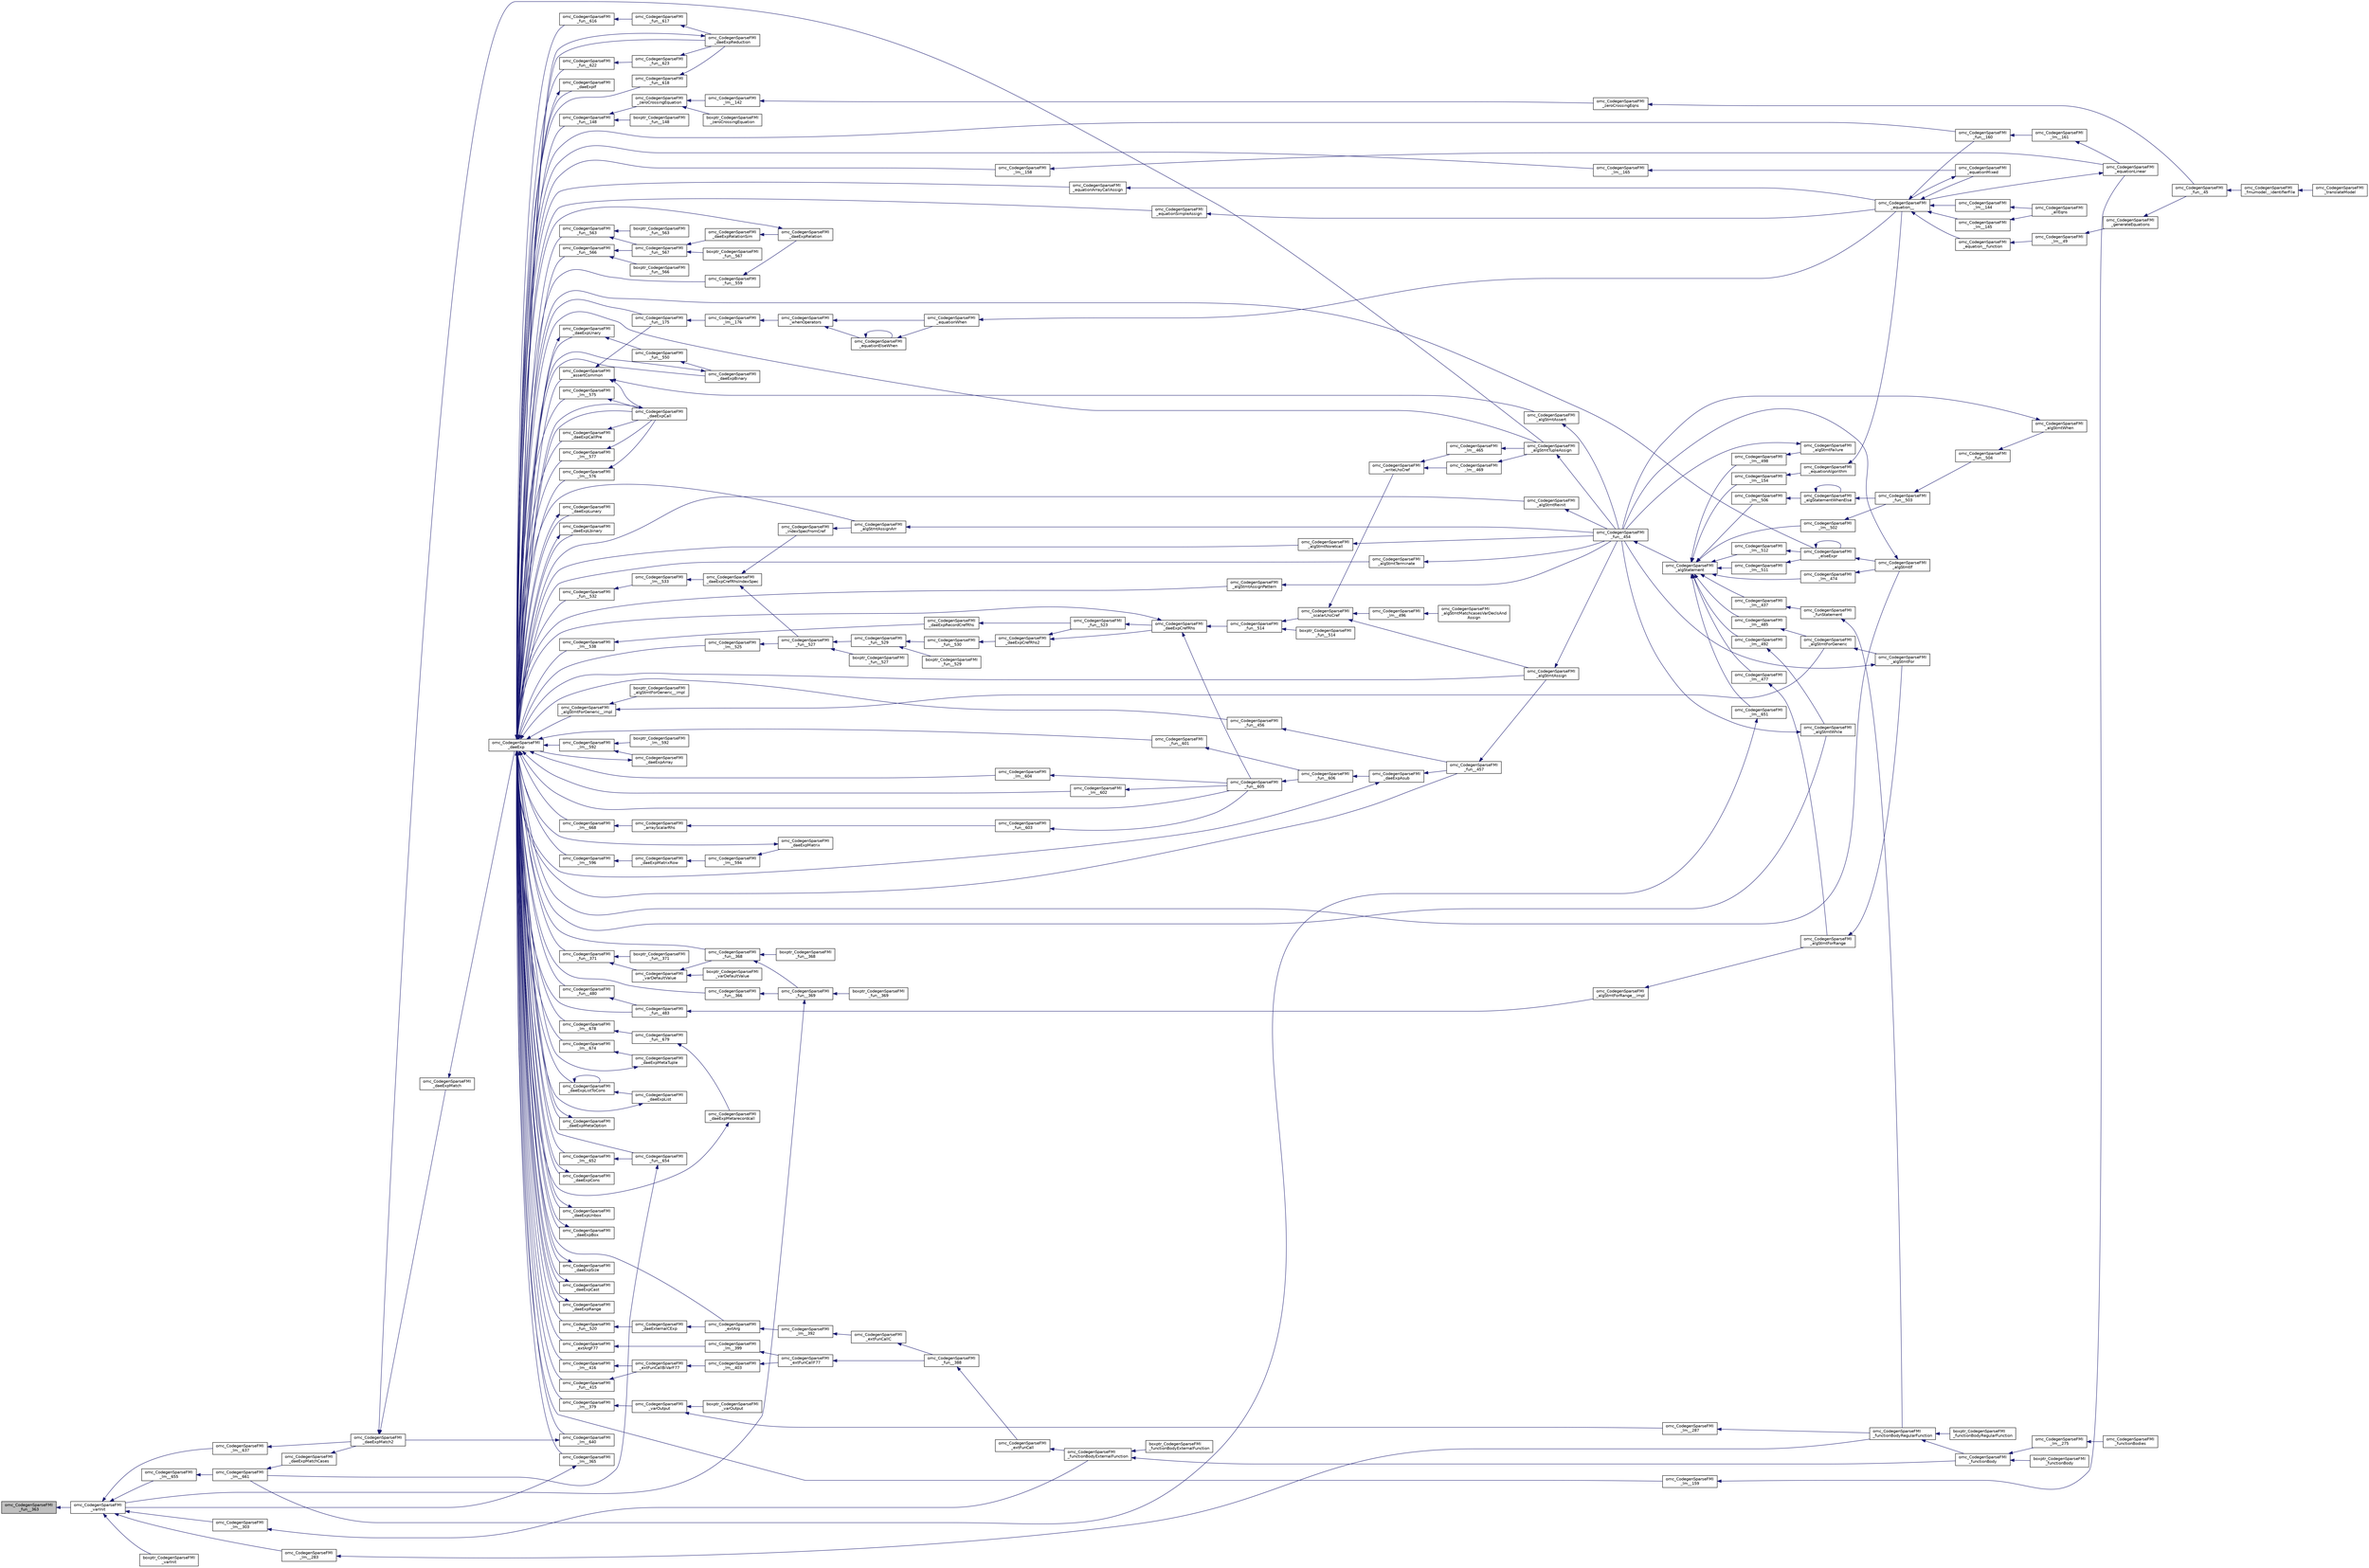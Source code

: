 digraph "omc_CodegenSparseFMI_fun__363"
{
  edge [fontname="Helvetica",fontsize="10",labelfontname="Helvetica",labelfontsize="10"];
  node [fontname="Helvetica",fontsize="10",shape=record];
  rankdir="LR";
  Node99688 [label="omc_CodegenSparseFMI\l_fun__363",height=0.2,width=0.4,color="black", fillcolor="grey75", style="filled", fontcolor="black"];
  Node99688 -> Node99689 [dir="back",color="midnightblue",fontsize="10",style="solid",fontname="Helvetica"];
  Node99689 [label="omc_CodegenSparseFMI\l_varInit",height=0.2,width=0.4,color="black", fillcolor="white", style="filled",URL="$da/d88/_codegen_sparse_f_m_i_8h.html#a10c085ba790695bef16d6fa0ad0a7d15"];
  Node99689 -> Node99690 [dir="back",color="midnightblue",fontsize="10",style="solid",fontname="Helvetica"];
  Node99690 [label="omc_CodegenSparseFMI\l_lm__655",height=0.2,width=0.4,color="black", fillcolor="white", style="filled",URL="$d1/d2e/_codegen_sparse_f_m_i_8c.html#a6b89bc9fd7a1001e767755674bcbe150"];
  Node99690 -> Node99691 [dir="back",color="midnightblue",fontsize="10",style="solid",fontname="Helvetica"];
  Node99691 [label="omc_CodegenSparseFMI\l_lm__661",height=0.2,width=0.4,color="black", fillcolor="white", style="filled",URL="$d1/d2e/_codegen_sparse_f_m_i_8c.html#af15d08c53a5b48667e16622e16e97ec5"];
  Node99691 -> Node99692 [dir="back",color="midnightblue",fontsize="10",style="solid",fontname="Helvetica"];
  Node99692 [label="omc_CodegenSparseFMI\l_daeExpMatchCases",height=0.2,width=0.4,color="black", fillcolor="white", style="filled",URL="$da/d88/_codegen_sparse_f_m_i_8h.html#a67c72be0aaa49a7a85509e1c5ab98b41"];
  Node99692 -> Node99693 [dir="back",color="midnightblue",fontsize="10",style="solid",fontname="Helvetica"];
  Node99693 [label="omc_CodegenSparseFMI\l_daeExpMatch2",height=0.2,width=0.4,color="black", fillcolor="white", style="filled",URL="$da/d88/_codegen_sparse_f_m_i_8h.html#a3d2d85eda4fc6adaf9f0a30a7a870128"];
  Node99693 -> Node99694 [dir="back",color="midnightblue",fontsize="10",style="solid",fontname="Helvetica"];
  Node99694 [label="omc_CodegenSparseFMI\l_daeExpMatch",height=0.2,width=0.4,color="black", fillcolor="white", style="filled",URL="$da/d88/_codegen_sparse_f_m_i_8h.html#a59ba01dc770311168227b0e3a87b1e1d"];
  Node99694 -> Node99695 [dir="back",color="midnightblue",fontsize="10",style="solid",fontname="Helvetica"];
  Node99695 [label="omc_CodegenSparseFMI\l_daeExp",height=0.2,width=0.4,color="black", fillcolor="white", style="filled",URL="$da/d88/_codegen_sparse_f_m_i_8h.html#ab26972f772620810838d527d8554f2ac"];
  Node99695 -> Node99696 [dir="back",color="midnightblue",fontsize="10",style="solid",fontname="Helvetica"];
  Node99696 [label="omc_CodegenSparseFMI\l_assertCommon",height=0.2,width=0.4,color="black", fillcolor="white", style="filled",URL="$da/d88/_codegen_sparse_f_m_i_8h.html#affff73cc747add47129bcbacc2d38f9a"];
  Node99696 -> Node99697 [dir="back",color="midnightblue",fontsize="10",style="solid",fontname="Helvetica"];
  Node99697 [label="omc_CodegenSparseFMI\l_daeExpCall",height=0.2,width=0.4,color="black", fillcolor="white", style="filled",URL="$da/d88/_codegen_sparse_f_m_i_8h.html#a48a7b37bcd95aafb972b82321fa96aac"];
  Node99697 -> Node99695 [dir="back",color="midnightblue",fontsize="10",style="solid",fontname="Helvetica"];
  Node99696 -> Node99698 [dir="back",color="midnightblue",fontsize="10",style="solid",fontname="Helvetica"];
  Node99698 [label="omc_CodegenSparseFMI\l_algStmtAssert",height=0.2,width=0.4,color="black", fillcolor="white", style="filled",URL="$da/d88/_codegen_sparse_f_m_i_8h.html#a6b429ec5152996a5f9279a3ddf6844b0"];
  Node99698 -> Node99699 [dir="back",color="midnightblue",fontsize="10",style="solid",fontname="Helvetica"];
  Node99699 [label="omc_CodegenSparseFMI\l_fun__454",height=0.2,width=0.4,color="black", fillcolor="white", style="filled",URL="$d1/d2e/_codegen_sparse_f_m_i_8c.html#a38506d8a286cdb1703e9653cec496244"];
  Node99699 -> Node99700 [dir="back",color="midnightblue",fontsize="10",style="solid",fontname="Helvetica"];
  Node99700 [label="omc_CodegenSparseFMI\l_algStatement",height=0.2,width=0.4,color="black", fillcolor="white", style="filled",URL="$da/d88/_codegen_sparse_f_m_i_8h.html#a5d1fbf810cfb458410c3f606dd4518d6"];
  Node99700 -> Node99701 [dir="back",color="midnightblue",fontsize="10",style="solid",fontname="Helvetica"];
  Node99701 [label="omc_CodegenSparseFMI\l_lm__651",height=0.2,width=0.4,color="black", fillcolor="white", style="filled",URL="$d1/d2e/_codegen_sparse_f_m_i_8c.html#a4601ee3bb7611f920e2f9c96c21fce8e"];
  Node99701 -> Node99691 [dir="back",color="midnightblue",fontsize="10",style="solid",fontname="Helvetica"];
  Node99700 -> Node99702 [dir="back",color="midnightblue",fontsize="10",style="solid",fontname="Helvetica"];
  Node99702 [label="omc_CodegenSparseFMI\l_lm__512",height=0.2,width=0.4,color="black", fillcolor="white", style="filled",URL="$d1/d2e/_codegen_sparse_f_m_i_8c.html#af95888dfe83bb5057d8fd4311bb02812"];
  Node99702 -> Node99703 [dir="back",color="midnightblue",fontsize="10",style="solid",fontname="Helvetica"];
  Node99703 [label="omc_CodegenSparseFMI\l_elseExpr",height=0.2,width=0.4,color="black", fillcolor="white", style="filled",URL="$da/d88/_codegen_sparse_f_m_i_8h.html#ae02994b817886c3b7f562e9552fec536"];
  Node99703 -> Node99703 [dir="back",color="midnightblue",fontsize="10",style="solid",fontname="Helvetica"];
  Node99703 -> Node99704 [dir="back",color="midnightblue",fontsize="10",style="solid",fontname="Helvetica"];
  Node99704 [label="omc_CodegenSparseFMI\l_algStmtIf",height=0.2,width=0.4,color="black", fillcolor="white", style="filled",URL="$da/d88/_codegen_sparse_f_m_i_8h.html#aa72b2ef57d1e5ee8a926acad88bf499d"];
  Node99704 -> Node99699 [dir="back",color="midnightblue",fontsize="10",style="solid",fontname="Helvetica"];
  Node99700 -> Node99705 [dir="back",color="midnightblue",fontsize="10",style="solid",fontname="Helvetica"];
  Node99705 [label="omc_CodegenSparseFMI\l_lm__511",height=0.2,width=0.4,color="black", fillcolor="white", style="filled",URL="$d1/d2e/_codegen_sparse_f_m_i_8c.html#ab0773a7f193a1fc208023bda15bcd13e"];
  Node99705 -> Node99703 [dir="back",color="midnightblue",fontsize="10",style="solid",fontname="Helvetica"];
  Node99700 -> Node99706 [dir="back",color="midnightblue",fontsize="10",style="solid",fontname="Helvetica"];
  Node99706 [label="omc_CodegenSparseFMI\l_lm__506",height=0.2,width=0.4,color="black", fillcolor="white", style="filled",URL="$d1/d2e/_codegen_sparse_f_m_i_8c.html#ab9c484cbc52677b6df8e8fb6df621cc0"];
  Node99706 -> Node99707 [dir="back",color="midnightblue",fontsize="10",style="solid",fontname="Helvetica"];
  Node99707 [label="omc_CodegenSparseFMI\l_algStatementWhenElse",height=0.2,width=0.4,color="black", fillcolor="white", style="filled",URL="$da/d88/_codegen_sparse_f_m_i_8h.html#a55c70c95b005ab4e4a668af539875303"];
  Node99707 -> Node99707 [dir="back",color="midnightblue",fontsize="10",style="solid",fontname="Helvetica"];
  Node99707 -> Node99708 [dir="back",color="midnightblue",fontsize="10",style="solid",fontname="Helvetica"];
  Node99708 [label="omc_CodegenSparseFMI\l_fun__503",height=0.2,width=0.4,color="black", fillcolor="white", style="filled",URL="$d1/d2e/_codegen_sparse_f_m_i_8c.html#a2f60622244298e4d41f2a4f51d7b6875"];
  Node99708 -> Node99709 [dir="back",color="midnightblue",fontsize="10",style="solid",fontname="Helvetica"];
  Node99709 [label="omc_CodegenSparseFMI\l_fun__504",height=0.2,width=0.4,color="black", fillcolor="white", style="filled",URL="$d1/d2e/_codegen_sparse_f_m_i_8c.html#a34c708458b1cf12fb6f5f8b4d739cfd1"];
  Node99709 -> Node99710 [dir="back",color="midnightblue",fontsize="10",style="solid",fontname="Helvetica"];
  Node99710 [label="omc_CodegenSparseFMI\l_algStmtWhen",height=0.2,width=0.4,color="black", fillcolor="white", style="filled",URL="$da/d88/_codegen_sparse_f_m_i_8h.html#a1045cff030f158d7beb1890107038b8d"];
  Node99710 -> Node99699 [dir="back",color="midnightblue",fontsize="10",style="solid",fontname="Helvetica"];
  Node99700 -> Node99711 [dir="back",color="midnightblue",fontsize="10",style="solid",fontname="Helvetica"];
  Node99711 [label="omc_CodegenSparseFMI\l_lm__502",height=0.2,width=0.4,color="black", fillcolor="white", style="filled",URL="$d1/d2e/_codegen_sparse_f_m_i_8c.html#a7b108abc44b96cb6c9ed48e243a90fad"];
  Node99711 -> Node99708 [dir="back",color="midnightblue",fontsize="10",style="solid",fontname="Helvetica"];
  Node99700 -> Node99712 [dir="back",color="midnightblue",fontsize="10",style="solid",fontname="Helvetica"];
  Node99712 [label="omc_CodegenSparseFMI\l_lm__498",height=0.2,width=0.4,color="black", fillcolor="white", style="filled",URL="$d1/d2e/_codegen_sparse_f_m_i_8c.html#a9a587324a76d2a404951bc9b392ed5cb"];
  Node99712 -> Node99713 [dir="back",color="midnightblue",fontsize="10",style="solid",fontname="Helvetica"];
  Node99713 [label="omc_CodegenSparseFMI\l_algStmtFailure",height=0.2,width=0.4,color="black", fillcolor="white", style="filled",URL="$da/d88/_codegen_sparse_f_m_i_8h.html#ad11b2d0a665f24fbe809721a52d58392"];
  Node99713 -> Node99699 [dir="back",color="midnightblue",fontsize="10",style="solid",fontname="Helvetica"];
  Node99700 -> Node99714 [dir="back",color="midnightblue",fontsize="10",style="solid",fontname="Helvetica"];
  Node99714 [label="omc_CodegenSparseFMI\l_lm__492",height=0.2,width=0.4,color="black", fillcolor="white", style="filled",URL="$d1/d2e/_codegen_sparse_f_m_i_8c.html#a72ef5dd5785e8cfbae898a4957299174"];
  Node99714 -> Node99715 [dir="back",color="midnightblue",fontsize="10",style="solid",fontname="Helvetica"];
  Node99715 [label="omc_CodegenSparseFMI\l_algStmtWhile",height=0.2,width=0.4,color="black", fillcolor="white", style="filled",URL="$da/d88/_codegen_sparse_f_m_i_8h.html#a737e817657aa616db460e3a97c2e3107"];
  Node99715 -> Node99699 [dir="back",color="midnightblue",fontsize="10",style="solid",fontname="Helvetica"];
  Node99700 -> Node99716 [dir="back",color="midnightblue",fontsize="10",style="solid",fontname="Helvetica"];
  Node99716 [label="omc_CodegenSparseFMI\l_lm__485",height=0.2,width=0.4,color="black", fillcolor="white", style="filled",URL="$d1/d2e/_codegen_sparse_f_m_i_8c.html#aaee69379b676eacca1ab73ffa0291eea"];
  Node99716 -> Node99717 [dir="back",color="midnightblue",fontsize="10",style="solid",fontname="Helvetica"];
  Node99717 [label="omc_CodegenSparseFMI\l_algStmtForGeneric",height=0.2,width=0.4,color="black", fillcolor="white", style="filled",URL="$da/d88/_codegen_sparse_f_m_i_8h.html#a15ee44d2afe47cb6295a4d916b0ca7a1"];
  Node99717 -> Node99718 [dir="back",color="midnightblue",fontsize="10",style="solid",fontname="Helvetica"];
  Node99718 [label="omc_CodegenSparseFMI\l_algStmtFor",height=0.2,width=0.4,color="black", fillcolor="white", style="filled",URL="$da/d88/_codegen_sparse_f_m_i_8h.html#a4a85a211bdd342c5634f687ac8530821"];
  Node99718 -> Node99699 [dir="back",color="midnightblue",fontsize="10",style="solid",fontname="Helvetica"];
  Node99700 -> Node99719 [dir="back",color="midnightblue",fontsize="10",style="solid",fontname="Helvetica"];
  Node99719 [label="omc_CodegenSparseFMI\l_lm__477",height=0.2,width=0.4,color="black", fillcolor="white", style="filled",URL="$d1/d2e/_codegen_sparse_f_m_i_8c.html#a2f9a22c9a97ca26efa4457a52c8310c9"];
  Node99719 -> Node99720 [dir="back",color="midnightblue",fontsize="10",style="solid",fontname="Helvetica"];
  Node99720 [label="omc_CodegenSparseFMI\l_algStmtForRange",height=0.2,width=0.4,color="black", fillcolor="white", style="filled",URL="$da/d88/_codegen_sparse_f_m_i_8h.html#aec1da676936e15ede37d5d7df69bd5d3"];
  Node99720 -> Node99718 [dir="back",color="midnightblue",fontsize="10",style="solid",fontname="Helvetica"];
  Node99700 -> Node99721 [dir="back",color="midnightblue",fontsize="10",style="solid",fontname="Helvetica"];
  Node99721 [label="omc_CodegenSparseFMI\l_lm__474",height=0.2,width=0.4,color="black", fillcolor="white", style="filled",URL="$d1/d2e/_codegen_sparse_f_m_i_8c.html#a39706f1a079b0966689768a75ddc77b3"];
  Node99721 -> Node99704 [dir="back",color="midnightblue",fontsize="10",style="solid",fontname="Helvetica"];
  Node99700 -> Node99722 [dir="back",color="midnightblue",fontsize="10",style="solid",fontname="Helvetica"];
  Node99722 [label="omc_CodegenSparseFMI\l_lm__437",height=0.2,width=0.4,color="black", fillcolor="white", style="filled",URL="$d1/d2e/_codegen_sparse_f_m_i_8c.html#a1bcb8bb8090787c8cfad3cc233eb2cbb"];
  Node99722 -> Node99723 [dir="back",color="midnightblue",fontsize="10",style="solid",fontname="Helvetica"];
  Node99723 [label="omc_CodegenSparseFMI\l_funStatement",height=0.2,width=0.4,color="black", fillcolor="white", style="filled",URL="$da/d88/_codegen_sparse_f_m_i_8h.html#a6011fbd6700693d91a736f67f7cd333a"];
  Node99723 -> Node99724 [dir="back",color="midnightblue",fontsize="10",style="solid",fontname="Helvetica"];
  Node99724 [label="omc_CodegenSparseFMI\l_functionBodyRegularFunction",height=0.2,width=0.4,color="black", fillcolor="white", style="filled",URL="$da/d88/_codegen_sparse_f_m_i_8h.html#a35f588d60d8560ad7c541738fc9bc5d0"];
  Node99724 -> Node99725 [dir="back",color="midnightblue",fontsize="10",style="solid",fontname="Helvetica"];
  Node99725 [label="boxptr_CodegenSparseFMI\l_functionBodyRegularFunction",height=0.2,width=0.4,color="black", fillcolor="white", style="filled",URL="$da/d88/_codegen_sparse_f_m_i_8h.html#ad0cd59d6ca1bf8ab02b015f235daadf1"];
  Node99724 -> Node99726 [dir="back",color="midnightblue",fontsize="10",style="solid",fontname="Helvetica"];
  Node99726 [label="omc_CodegenSparseFMI\l_functionBody",height=0.2,width=0.4,color="black", fillcolor="white", style="filled",URL="$da/d88/_codegen_sparse_f_m_i_8h.html#a8326dd08d50f77b343a0b1e9fdee90d6"];
  Node99726 -> Node99727 [dir="back",color="midnightblue",fontsize="10",style="solid",fontname="Helvetica"];
  Node99727 [label="boxptr_CodegenSparseFMI\l_functionBody",height=0.2,width=0.4,color="black", fillcolor="white", style="filled",URL="$da/d88/_codegen_sparse_f_m_i_8h.html#a1450c37977ff46f0a318f1740d46b3a2"];
  Node99726 -> Node99728 [dir="back",color="midnightblue",fontsize="10",style="solid",fontname="Helvetica"];
  Node99728 [label="omc_CodegenSparseFMI\l_lm__275",height=0.2,width=0.4,color="black", fillcolor="white", style="filled",URL="$d1/d2e/_codegen_sparse_f_m_i_8c.html#afa6f1fb10983410b266344362bafabb7"];
  Node99728 -> Node99729 [dir="back",color="midnightblue",fontsize="10",style="solid",fontname="Helvetica"];
  Node99729 [label="omc_CodegenSparseFMI\l_functionBodies",height=0.2,width=0.4,color="black", fillcolor="white", style="filled",URL="$da/d88/_codegen_sparse_f_m_i_8h.html#ad5d463f801d993e3be31d7c8963771af"];
  Node99700 -> Node99730 [dir="back",color="midnightblue",fontsize="10",style="solid",fontname="Helvetica"];
  Node99730 [label="omc_CodegenSparseFMI\l_lm__154",height=0.2,width=0.4,color="black", fillcolor="white", style="filled",URL="$d1/d2e/_codegen_sparse_f_m_i_8c.html#a1572fc969206bf7560bccaad1883519a"];
  Node99730 -> Node99731 [dir="back",color="midnightblue",fontsize="10",style="solid",fontname="Helvetica"];
  Node99731 [label="omc_CodegenSparseFMI\l_equationAlgorithm",height=0.2,width=0.4,color="black", fillcolor="white", style="filled",URL="$da/d88/_codegen_sparse_f_m_i_8h.html#adc1144a1e01b13d32f1cd272edef769f"];
  Node99731 -> Node99732 [dir="back",color="midnightblue",fontsize="10",style="solid",fontname="Helvetica"];
  Node99732 [label="omc_CodegenSparseFMI\l_equation__",height=0.2,width=0.4,color="black", fillcolor="white", style="filled",URL="$da/d88/_codegen_sparse_f_m_i_8h.html#a99f4c0cb745d02faf3615bcda104a18a"];
  Node99732 -> Node99733 [dir="back",color="midnightblue",fontsize="10",style="solid",fontname="Helvetica"];
  Node99733 [label="omc_CodegenSparseFMI\l_equationMixed",height=0.2,width=0.4,color="black", fillcolor="white", style="filled",URL="$da/d88/_codegen_sparse_f_m_i_8h.html#ac29f9768bd0d77a3e1e85ee8d33113f2"];
  Node99733 -> Node99732 [dir="back",color="midnightblue",fontsize="10",style="solid",fontname="Helvetica"];
  Node99732 -> Node99734 [dir="back",color="midnightblue",fontsize="10",style="solid",fontname="Helvetica"];
  Node99734 [label="omc_CodegenSparseFMI\l_fun__160",height=0.2,width=0.4,color="black", fillcolor="white", style="filled",URL="$d1/d2e/_codegen_sparse_f_m_i_8c.html#ae706b7e1daac9ecce083bb0f153c4537"];
  Node99734 -> Node99735 [dir="back",color="midnightblue",fontsize="10",style="solid",fontname="Helvetica"];
  Node99735 [label="omc_CodegenSparseFMI\l_lm__161",height=0.2,width=0.4,color="black", fillcolor="white", style="filled",URL="$d1/d2e/_codegen_sparse_f_m_i_8c.html#afef10b15667b5fa348e2e5474100a059"];
  Node99735 -> Node99736 [dir="back",color="midnightblue",fontsize="10",style="solid",fontname="Helvetica"];
  Node99736 [label="omc_CodegenSparseFMI\l_equationLinear",height=0.2,width=0.4,color="black", fillcolor="white", style="filled",URL="$da/d88/_codegen_sparse_f_m_i_8h.html#ae8ae758cee8e51f80c69f273ea2dead4"];
  Node99736 -> Node99732 [dir="back",color="midnightblue",fontsize="10",style="solid",fontname="Helvetica"];
  Node99732 -> Node99737 [dir="back",color="midnightblue",fontsize="10",style="solid",fontname="Helvetica"];
  Node99737 [label="omc_CodegenSparseFMI\l_lm__145",height=0.2,width=0.4,color="black", fillcolor="white", style="filled",URL="$d1/d2e/_codegen_sparse_f_m_i_8c.html#a482b9fe4a2cf1170ba37c04cbeeba56b"];
  Node99737 -> Node99738 [dir="back",color="midnightblue",fontsize="10",style="solid",fontname="Helvetica"];
  Node99738 [label="omc_CodegenSparseFMI\l_allEqns",height=0.2,width=0.4,color="black", fillcolor="white", style="filled",URL="$da/d88/_codegen_sparse_f_m_i_8h.html#a94fa0652e8d98e8869394cc988af391b"];
  Node99732 -> Node99739 [dir="back",color="midnightblue",fontsize="10",style="solid",fontname="Helvetica"];
  Node99739 [label="omc_CodegenSparseFMI\l_lm__144",height=0.2,width=0.4,color="black", fillcolor="white", style="filled",URL="$d1/d2e/_codegen_sparse_f_m_i_8c.html#a53bc84287c3730b73c523380ca378dcf"];
  Node99739 -> Node99738 [dir="back",color="midnightblue",fontsize="10",style="solid",fontname="Helvetica"];
  Node99732 -> Node99740 [dir="back",color="midnightblue",fontsize="10",style="solid",fontname="Helvetica"];
  Node99740 [label="omc_CodegenSparseFMI\l_equation__function",height=0.2,width=0.4,color="black", fillcolor="white", style="filled",URL="$da/d88/_codegen_sparse_f_m_i_8h.html#a3b6d78478d2920ade27380933feef664"];
  Node99740 -> Node99741 [dir="back",color="midnightblue",fontsize="10",style="solid",fontname="Helvetica"];
  Node99741 [label="omc_CodegenSparseFMI\l_lm__49",height=0.2,width=0.4,color="black", fillcolor="white", style="filled",URL="$d1/d2e/_codegen_sparse_f_m_i_8c.html#afd950130e5951ce5d9b078504b8e5445"];
  Node99741 -> Node99742 [dir="back",color="midnightblue",fontsize="10",style="solid",fontname="Helvetica"];
  Node99742 [label="omc_CodegenSparseFMI\l_generateEquations",height=0.2,width=0.4,color="black", fillcolor="white", style="filled",URL="$da/d88/_codegen_sparse_f_m_i_8h.html#a944e50c37aa93fa6e9c540a7d9a7f671"];
  Node99742 -> Node99743 [dir="back",color="midnightblue",fontsize="10",style="solid",fontname="Helvetica"];
  Node99743 [label="omc_CodegenSparseFMI\l_fun__45",height=0.2,width=0.4,color="black", fillcolor="white", style="filled",URL="$d1/d2e/_codegen_sparse_f_m_i_8c.html#a33c397eee4567dbaf5269d88f9ea50f2"];
  Node99743 -> Node99744 [dir="back",color="midnightblue",fontsize="10",style="solid",fontname="Helvetica"];
  Node99744 [label="omc_CodegenSparseFMI\l_fmumodel__identifierFile",height=0.2,width=0.4,color="black", fillcolor="white", style="filled",URL="$da/d88/_codegen_sparse_f_m_i_8h.html#a0d704247081fbb1f268bdd5ae5d7f3f3"];
  Node99744 -> Node99745 [dir="back",color="midnightblue",fontsize="10",style="solid",fontname="Helvetica"];
  Node99745 [label="omc_CodegenSparseFMI\l_translateModel",height=0.2,width=0.4,color="black", fillcolor="white", style="filled",URL="$da/d88/_codegen_sparse_f_m_i_8h.html#a6e115544fcae7968ab9fa00a0ea17b1d"];
  Node99696 -> Node99746 [dir="back",color="midnightblue",fontsize="10",style="solid",fontname="Helvetica"];
  Node99746 [label="omc_CodegenSparseFMI\l_fun__175",height=0.2,width=0.4,color="black", fillcolor="white", style="filled",URL="$d1/d2e/_codegen_sparse_f_m_i_8c.html#ae71d3dbce84027f4da25d630128e9f06"];
  Node99746 -> Node99747 [dir="back",color="midnightblue",fontsize="10",style="solid",fontname="Helvetica"];
  Node99747 [label="omc_CodegenSparseFMI\l_lm__176",height=0.2,width=0.4,color="black", fillcolor="white", style="filled",URL="$d1/d2e/_codegen_sparse_f_m_i_8c.html#a3aab67e796da3718ac21ae4e0b10522b"];
  Node99747 -> Node99748 [dir="back",color="midnightblue",fontsize="10",style="solid",fontname="Helvetica"];
  Node99748 [label="omc_CodegenSparseFMI\l_whenOperators",height=0.2,width=0.4,color="black", fillcolor="white", style="filled",URL="$da/d88/_codegen_sparse_f_m_i_8h.html#aaa56a6cbe937c9e43604fbefcddc43d4"];
  Node99748 -> Node99749 [dir="back",color="midnightblue",fontsize="10",style="solid",fontname="Helvetica"];
  Node99749 [label="omc_CodegenSparseFMI\l_equationElseWhen",height=0.2,width=0.4,color="black", fillcolor="white", style="filled",URL="$da/d88/_codegen_sparse_f_m_i_8h.html#a9252f94be6a8d4db5d542a2a30867d21"];
  Node99749 -> Node99749 [dir="back",color="midnightblue",fontsize="10",style="solid",fontname="Helvetica"];
  Node99749 -> Node99750 [dir="back",color="midnightblue",fontsize="10",style="solid",fontname="Helvetica"];
  Node99750 [label="omc_CodegenSparseFMI\l_equationWhen",height=0.2,width=0.4,color="black", fillcolor="white", style="filled",URL="$da/d88/_codegen_sparse_f_m_i_8h.html#a182b50d619540de019adbeb9053f85d2"];
  Node99750 -> Node99732 [dir="back",color="midnightblue",fontsize="10",style="solid",fontname="Helvetica"];
  Node99748 -> Node99750 [dir="back",color="midnightblue",fontsize="10",style="solid",fontname="Helvetica"];
  Node99695 -> Node99751 [dir="back",color="midnightblue",fontsize="10",style="solid",fontname="Helvetica"];
  Node99751 [label="omc_CodegenSparseFMI\l_algStmtAssignPattern",height=0.2,width=0.4,color="black", fillcolor="white", style="filled",URL="$da/d88/_codegen_sparse_f_m_i_8h.html#aa769cf6a279946c8484ba60efafa1bc7"];
  Node99751 -> Node99699 [dir="back",color="midnightblue",fontsize="10",style="solid",fontname="Helvetica"];
  Node99695 -> Node99752 [dir="back",color="midnightblue",fontsize="10",style="solid",fontname="Helvetica"];
  Node99752 [label="omc_CodegenSparseFMI\l_lm__678",height=0.2,width=0.4,color="black", fillcolor="white", style="filled",URL="$d1/d2e/_codegen_sparse_f_m_i_8c.html#a128c47290974b3ffbcea043e82979943"];
  Node99752 -> Node99753 [dir="back",color="midnightblue",fontsize="10",style="solid",fontname="Helvetica"];
  Node99753 [label="omc_CodegenSparseFMI\l_fun__679",height=0.2,width=0.4,color="black", fillcolor="white", style="filled",URL="$d1/d2e/_codegen_sparse_f_m_i_8c.html#a2365ba198f39b872daa06cc5d23c6252"];
  Node99753 -> Node99754 [dir="back",color="midnightblue",fontsize="10",style="solid",fontname="Helvetica"];
  Node99754 [label="omc_CodegenSparseFMI\l_daeExpMetarecordcall",height=0.2,width=0.4,color="black", fillcolor="white", style="filled",URL="$da/d88/_codegen_sparse_f_m_i_8h.html#af4d3cdaeb7380d8a65146e12030c5c0e"];
  Node99754 -> Node99695 [dir="back",color="midnightblue",fontsize="10",style="solid",fontname="Helvetica"];
  Node99695 -> Node99755 [dir="back",color="midnightblue",fontsize="10",style="solid",fontname="Helvetica"];
  Node99755 [label="omc_CodegenSparseFMI\l_daeExpMetaOption",height=0.2,width=0.4,color="black", fillcolor="white", style="filled",URL="$da/d88/_codegen_sparse_f_m_i_8h.html#ae536b39241762561555271004c37440e"];
  Node99755 -> Node99695 [dir="back",color="midnightblue",fontsize="10",style="solid",fontname="Helvetica"];
  Node99695 -> Node99756 [dir="back",color="midnightblue",fontsize="10",style="solid",fontname="Helvetica"];
  Node99756 [label="omc_CodegenSparseFMI\l_lm__674",height=0.2,width=0.4,color="black", fillcolor="white", style="filled",URL="$d1/d2e/_codegen_sparse_f_m_i_8c.html#ad52f1b672015908228e495a9b9ff40ca"];
  Node99756 -> Node99757 [dir="back",color="midnightblue",fontsize="10",style="solid",fontname="Helvetica"];
  Node99757 [label="omc_CodegenSparseFMI\l_daeExpMetaTuple",height=0.2,width=0.4,color="black", fillcolor="white", style="filled",URL="$da/d88/_codegen_sparse_f_m_i_8h.html#a37dab4d4c7bc7fd838505c060a8b9049"];
  Node99757 -> Node99695 [dir="back",color="midnightblue",fontsize="10",style="solid",fontname="Helvetica"];
  Node99695 -> Node99758 [dir="back",color="midnightblue",fontsize="10",style="solid",fontname="Helvetica"];
  Node99758 [label="omc_CodegenSparseFMI\l_daeExpCons",height=0.2,width=0.4,color="black", fillcolor="white", style="filled",URL="$da/d88/_codegen_sparse_f_m_i_8h.html#ab881b9f7dbddb69fe91bb74c9c5c54c1"];
  Node99758 -> Node99695 [dir="back",color="midnightblue",fontsize="10",style="solid",fontname="Helvetica"];
  Node99695 -> Node99759 [dir="back",color="midnightblue",fontsize="10",style="solid",fontname="Helvetica"];
  Node99759 [label="omc_CodegenSparseFMI\l_daeExpListToCons",height=0.2,width=0.4,color="black", fillcolor="white", style="filled",URL="$da/d88/_codegen_sparse_f_m_i_8h.html#a1d1ae6cb82e69292e58b8c65e002ea55"];
  Node99759 -> Node99759 [dir="back",color="midnightblue",fontsize="10",style="solid",fontname="Helvetica"];
  Node99759 -> Node99760 [dir="back",color="midnightblue",fontsize="10",style="solid",fontname="Helvetica"];
  Node99760 [label="omc_CodegenSparseFMI\l_daeExpList",height=0.2,width=0.4,color="black", fillcolor="white", style="filled",URL="$da/d88/_codegen_sparse_f_m_i_8h.html#a2f666b582c610d5c8b23988ecba9664b"];
  Node99760 -> Node99695 [dir="back",color="midnightblue",fontsize="10",style="solid",fontname="Helvetica"];
  Node99695 -> Node99761 [dir="back",color="midnightblue",fontsize="10",style="solid",fontname="Helvetica"];
  Node99761 [label="omc_CodegenSparseFMI\l_lm__668",height=0.2,width=0.4,color="black", fillcolor="white", style="filled",URL="$d1/d2e/_codegen_sparse_f_m_i_8c.html#a76351725b41da0af498aadf54b92c275"];
  Node99761 -> Node99762 [dir="back",color="midnightblue",fontsize="10",style="solid",fontname="Helvetica"];
  Node99762 [label="omc_CodegenSparseFMI\l_arrayScalarRhs",height=0.2,width=0.4,color="black", fillcolor="white", style="filled",URL="$da/d88/_codegen_sparse_f_m_i_8h.html#ab4de96fd8fb5647ef325ca122a4753f3"];
  Node99762 -> Node99763 [dir="back",color="midnightblue",fontsize="10",style="solid",fontname="Helvetica"];
  Node99763 [label="omc_CodegenSparseFMI\l_fun__603",height=0.2,width=0.4,color="black", fillcolor="white", style="filled",URL="$d1/d2e/_codegen_sparse_f_m_i_8c.html#adbd2857da6df0e479b3bd77c5b7a8f7d"];
  Node99763 -> Node99764 [dir="back",color="midnightblue",fontsize="10",style="solid",fontname="Helvetica"];
  Node99764 [label="omc_CodegenSparseFMI\l_fun__605",height=0.2,width=0.4,color="black", fillcolor="white", style="filled",URL="$d1/d2e/_codegen_sparse_f_m_i_8c.html#a9bd0f333ed74be93d8bd6468cde56736"];
  Node99764 -> Node99765 [dir="back",color="midnightblue",fontsize="10",style="solid",fontname="Helvetica"];
  Node99765 [label="omc_CodegenSparseFMI\l_fun__606",height=0.2,width=0.4,color="black", fillcolor="white", style="filled",URL="$d1/d2e/_codegen_sparse_f_m_i_8c.html#a57e7ee8cc6cf0e5de142a92a92caf6d0"];
  Node99765 -> Node99766 [dir="back",color="midnightblue",fontsize="10",style="solid",fontname="Helvetica"];
  Node99766 [label="omc_CodegenSparseFMI\l_daeExpAsub",height=0.2,width=0.4,color="black", fillcolor="white", style="filled",URL="$da/d88/_codegen_sparse_f_m_i_8h.html#ab042430b0f630bd548c9122206a41a76"];
  Node99766 -> Node99695 [dir="back",color="midnightblue",fontsize="10",style="solid",fontname="Helvetica"];
  Node99766 -> Node99767 [dir="back",color="midnightblue",fontsize="10",style="solid",fontname="Helvetica"];
  Node99767 [label="omc_CodegenSparseFMI\l_fun__457",height=0.2,width=0.4,color="black", fillcolor="white", style="filled",URL="$d1/d2e/_codegen_sparse_f_m_i_8c.html#a9a66843f2c8f85ed8a0e89829eadf41b"];
  Node99767 -> Node99768 [dir="back",color="midnightblue",fontsize="10",style="solid",fontname="Helvetica"];
  Node99768 [label="omc_CodegenSparseFMI\l_algStmtAssign",height=0.2,width=0.4,color="black", fillcolor="white", style="filled",URL="$da/d88/_codegen_sparse_f_m_i_8h.html#a1c3cbb22c2453d6b93e5a19e87126639"];
  Node99768 -> Node99699 [dir="back",color="midnightblue",fontsize="10",style="solid",fontname="Helvetica"];
  Node99695 -> Node99769 [dir="back",color="midnightblue",fontsize="10",style="solid",fontname="Helvetica"];
  Node99769 [label="omc_CodegenSparseFMI\l_daeExpUnbox",height=0.2,width=0.4,color="black", fillcolor="white", style="filled",URL="$da/d88/_codegen_sparse_f_m_i_8h.html#ad8a93ec5bfec6454d268e95a82bf96b8"];
  Node99769 -> Node99695 [dir="back",color="midnightblue",fontsize="10",style="solid",fontname="Helvetica"];
  Node99695 -> Node99770 [dir="back",color="midnightblue",fontsize="10",style="solid",fontname="Helvetica"];
  Node99770 [label="omc_CodegenSparseFMI\l_daeExpBox",height=0.2,width=0.4,color="black", fillcolor="white", style="filled",URL="$da/d88/_codegen_sparse_f_m_i_8h.html#a39dc1615a535b01d20db9b87fc607d3c"];
  Node99770 -> Node99695 [dir="back",color="midnightblue",fontsize="10",style="solid",fontname="Helvetica"];
  Node99695 -> Node99771 [dir="back",color="midnightblue",fontsize="10",style="solid",fontname="Helvetica"];
  Node99771 [label="omc_CodegenSparseFMI\l_fun__654",height=0.2,width=0.4,color="black", fillcolor="white", style="filled",URL="$d1/d2e/_codegen_sparse_f_m_i_8c.html#a779418d021f2bf6e5e05257271d6512f"];
  Node99771 -> Node99691 [dir="back",color="midnightblue",fontsize="10",style="solid",fontname="Helvetica"];
  Node99695 -> Node99772 [dir="back",color="midnightblue",fontsize="10",style="solid",fontname="Helvetica"];
  Node99772 [label="omc_CodegenSparseFMI\l_lm__652",height=0.2,width=0.4,color="black", fillcolor="white", style="filled",URL="$d1/d2e/_codegen_sparse_f_m_i_8c.html#afb77daba20dc13d99f8916228d277ad2"];
  Node99772 -> Node99771 [dir="back",color="midnightblue",fontsize="10",style="solid",fontname="Helvetica"];
  Node99695 -> Node99773 [dir="back",color="midnightblue",fontsize="10",style="solid",fontname="Helvetica"];
  Node99773 [label="omc_CodegenSparseFMI\l_lm__640",height=0.2,width=0.4,color="black", fillcolor="white", style="filled",URL="$d1/d2e/_codegen_sparse_f_m_i_8c.html#ab7ae5141c274871c57b0fb912e7ddaf7"];
  Node99773 -> Node99693 [dir="back",color="midnightblue",fontsize="10",style="solid",fontname="Helvetica"];
  Node99695 -> Node99774 [dir="back",color="midnightblue",fontsize="10",style="solid",fontname="Helvetica"];
  Node99774 [label="omc_CodegenSparseFMI\l_daeExpReduction",height=0.2,width=0.4,color="black", fillcolor="white", style="filled",URL="$da/d88/_codegen_sparse_f_m_i_8h.html#a215e1cfa638090eb2c87b8d31be99cf0"];
  Node99774 -> Node99695 [dir="back",color="midnightblue",fontsize="10",style="solid",fontname="Helvetica"];
  Node99695 -> Node99775 [dir="back",color="midnightblue",fontsize="10",style="solid",fontname="Helvetica"];
  Node99775 [label="omc_CodegenSparseFMI\l_fun__622",height=0.2,width=0.4,color="black", fillcolor="white", style="filled",URL="$d1/d2e/_codegen_sparse_f_m_i_8c.html#ae5c95b0ba06e68ed18a5d60da4cda046"];
  Node99775 -> Node99776 [dir="back",color="midnightblue",fontsize="10",style="solid",fontname="Helvetica"];
  Node99776 [label="omc_CodegenSparseFMI\l_fun__623",height=0.2,width=0.4,color="black", fillcolor="white", style="filled",URL="$d1/d2e/_codegen_sparse_f_m_i_8c.html#ad252a6b0c4628a8f587fbfdf6b702226"];
  Node99776 -> Node99774 [dir="back",color="midnightblue",fontsize="10",style="solid",fontname="Helvetica"];
  Node99695 -> Node99777 [dir="back",color="midnightblue",fontsize="10",style="solid",fontname="Helvetica"];
  Node99777 [label="omc_CodegenSparseFMI\l_fun__618",height=0.2,width=0.4,color="black", fillcolor="white", style="filled",URL="$d1/d2e/_codegen_sparse_f_m_i_8c.html#a6b9efcf5bb1e83e9d6d64821e5b15530"];
  Node99777 -> Node99774 [dir="back",color="midnightblue",fontsize="10",style="solid",fontname="Helvetica"];
  Node99695 -> Node99778 [dir="back",color="midnightblue",fontsize="10",style="solid",fontname="Helvetica"];
  Node99778 [label="omc_CodegenSparseFMI\l_fun__616",height=0.2,width=0.4,color="black", fillcolor="white", style="filled",URL="$d1/d2e/_codegen_sparse_f_m_i_8c.html#a635859e8c511453505953fab612853b3"];
  Node99778 -> Node99779 [dir="back",color="midnightblue",fontsize="10",style="solid",fontname="Helvetica"];
  Node99779 [label="omc_CodegenSparseFMI\l_fun__617",height=0.2,width=0.4,color="black", fillcolor="white", style="filled",URL="$d1/d2e/_codegen_sparse_f_m_i_8c.html#aa08069808fe588458678d9549eb3b245"];
  Node99779 -> Node99774 [dir="back",color="midnightblue",fontsize="10",style="solid",fontname="Helvetica"];
  Node99695 -> Node99780 [dir="back",color="midnightblue",fontsize="10",style="solid",fontname="Helvetica"];
  Node99780 [label="omc_CodegenSparseFMI\l_daeExpSize",height=0.2,width=0.4,color="black", fillcolor="white", style="filled",URL="$da/d88/_codegen_sparse_f_m_i_8h.html#a65806134dc2b86c56ad13bd542641799"];
  Node99780 -> Node99695 [dir="back",color="midnightblue",fontsize="10",style="solid",fontname="Helvetica"];
  Node99695 -> Node99781 [dir="back",color="midnightblue",fontsize="10",style="solid",fontname="Helvetica"];
  Node99781 [label="omc_CodegenSparseFMI\l_daeExpCallPre",height=0.2,width=0.4,color="black", fillcolor="white", style="filled",URL="$da/d88/_codegen_sparse_f_m_i_8h.html#a14fa316eb180ca150badd71a2b426953"];
  Node99781 -> Node99697 [dir="back",color="midnightblue",fontsize="10",style="solid",fontname="Helvetica"];
  Node99695 -> Node99764 [dir="back",color="midnightblue",fontsize="10",style="solid",fontname="Helvetica"];
  Node99695 -> Node99782 [dir="back",color="midnightblue",fontsize="10",style="solid",fontname="Helvetica"];
  Node99782 [label="omc_CodegenSparseFMI\l_lm__604",height=0.2,width=0.4,color="black", fillcolor="white", style="filled",URL="$d1/d2e/_codegen_sparse_f_m_i_8c.html#a1ea19ba89eb6b92706330d280b4a28c4"];
  Node99782 -> Node99764 [dir="back",color="midnightblue",fontsize="10",style="solid",fontname="Helvetica"];
  Node99695 -> Node99783 [dir="back",color="midnightblue",fontsize="10",style="solid",fontname="Helvetica"];
  Node99783 [label="omc_CodegenSparseFMI\l_lm__602",height=0.2,width=0.4,color="black", fillcolor="white", style="filled",URL="$d1/d2e/_codegen_sparse_f_m_i_8c.html#a033ed9fe3cb36fea59e62007c6a4d090"];
  Node99783 -> Node99764 [dir="back",color="midnightblue",fontsize="10",style="solid",fontname="Helvetica"];
  Node99695 -> Node99784 [dir="back",color="midnightblue",fontsize="10",style="solid",fontname="Helvetica"];
  Node99784 [label="omc_CodegenSparseFMI\l_fun__601",height=0.2,width=0.4,color="black", fillcolor="white", style="filled",URL="$d1/d2e/_codegen_sparse_f_m_i_8c.html#a7e7064f5d085e776607bd7e91ba97557"];
  Node99784 -> Node99765 [dir="back",color="midnightblue",fontsize="10",style="solid",fontname="Helvetica"];
  Node99695 -> Node99785 [dir="back",color="midnightblue",fontsize="10",style="solid",fontname="Helvetica"];
  Node99785 [label="omc_CodegenSparseFMI\l_daeExpCast",height=0.2,width=0.4,color="black", fillcolor="white", style="filled",URL="$da/d88/_codegen_sparse_f_m_i_8h.html#a4925df985f63c7b864fc53ff465f925e"];
  Node99785 -> Node99695 [dir="back",color="midnightblue",fontsize="10",style="solid",fontname="Helvetica"];
  Node99695 -> Node99786 [dir="back",color="midnightblue",fontsize="10",style="solid",fontname="Helvetica"];
  Node99786 [label="omc_CodegenSparseFMI\l_daeExpRange",height=0.2,width=0.4,color="black", fillcolor="white", style="filled",URL="$da/d88/_codegen_sparse_f_m_i_8h.html#ab06fb091af14bb2ea0472c05fb26c075"];
  Node99786 -> Node99695 [dir="back",color="midnightblue",fontsize="10",style="solid",fontname="Helvetica"];
  Node99695 -> Node99787 [dir="back",color="midnightblue",fontsize="10",style="solid",fontname="Helvetica"];
  Node99787 [label="omc_CodegenSparseFMI\l_lm__596",height=0.2,width=0.4,color="black", fillcolor="white", style="filled",URL="$d1/d2e/_codegen_sparse_f_m_i_8c.html#a14d5df57654fa55b92d5aff9036ec0ab"];
  Node99787 -> Node99788 [dir="back",color="midnightblue",fontsize="10",style="solid",fontname="Helvetica"];
  Node99788 [label="omc_CodegenSparseFMI\l_daeExpMatrixRow",height=0.2,width=0.4,color="black", fillcolor="white", style="filled",URL="$da/d88/_codegen_sparse_f_m_i_8h.html#aaa8e0e4a311cbf73da7a14c47f4570ac"];
  Node99788 -> Node99789 [dir="back",color="midnightblue",fontsize="10",style="solid",fontname="Helvetica"];
  Node99789 [label="omc_CodegenSparseFMI\l_lm__594",height=0.2,width=0.4,color="black", fillcolor="white", style="filled",URL="$d1/d2e/_codegen_sparse_f_m_i_8c.html#a6851ce9fae595fa7b523b79ce247f9ea"];
  Node99789 -> Node99790 [dir="back",color="midnightblue",fontsize="10",style="solid",fontname="Helvetica"];
  Node99790 [label="omc_CodegenSparseFMI\l_daeExpMatrix",height=0.2,width=0.4,color="black", fillcolor="white", style="filled",URL="$da/d88/_codegen_sparse_f_m_i_8h.html#a6f74e3aeec53ec03a5f219a12576dca4"];
  Node99790 -> Node99695 [dir="back",color="midnightblue",fontsize="10",style="solid",fontname="Helvetica"];
  Node99695 -> Node99791 [dir="back",color="midnightblue",fontsize="10",style="solid",fontname="Helvetica"];
  Node99791 [label="omc_CodegenSparseFMI\l_lm__592",height=0.2,width=0.4,color="black", fillcolor="white", style="filled",URL="$d1/d2e/_codegen_sparse_f_m_i_8c.html#a2e9ed496758b97468e8f6941914f675c"];
  Node99791 -> Node99792 [dir="back",color="midnightblue",fontsize="10",style="solid",fontname="Helvetica"];
  Node99792 [label="omc_CodegenSparseFMI\l_daeExpArray",height=0.2,width=0.4,color="black", fillcolor="white", style="filled",URL="$da/d88/_codegen_sparse_f_m_i_8h.html#a88f664ab98fd5d6d05ad0e1958fa159f"];
  Node99792 -> Node99695 [dir="back",color="midnightblue",fontsize="10",style="solid",fontname="Helvetica"];
  Node99791 -> Node99793 [dir="back",color="midnightblue",fontsize="10",style="solid",fontname="Helvetica"];
  Node99793 [label="boxptr_CodegenSparseFMI\l_lm__592",height=0.2,width=0.4,color="black", fillcolor="white", style="filled",URL="$d1/d2e/_codegen_sparse_f_m_i_8c.html#a14367956a97e5e5449a9ee418310e77f"];
  Node99695 -> Node99697 [dir="back",color="midnightblue",fontsize="10",style="solid",fontname="Helvetica"];
  Node99695 -> Node99794 [dir="back",color="midnightblue",fontsize="10",style="solid",fontname="Helvetica"];
  Node99794 [label="omc_CodegenSparseFMI\l_lm__577",height=0.2,width=0.4,color="black", fillcolor="white", style="filled",URL="$d1/d2e/_codegen_sparse_f_m_i_8c.html#aa4835158f163790c1f9e865fa1b20423"];
  Node99794 -> Node99697 [dir="back",color="midnightblue",fontsize="10",style="solid",fontname="Helvetica"];
  Node99695 -> Node99795 [dir="back",color="midnightblue",fontsize="10",style="solid",fontname="Helvetica"];
  Node99795 [label="omc_CodegenSparseFMI\l_lm__576",height=0.2,width=0.4,color="black", fillcolor="white", style="filled",URL="$d1/d2e/_codegen_sparse_f_m_i_8c.html#a40ec6104238226b95ab6a66b9cfeebaf"];
  Node99795 -> Node99697 [dir="back",color="midnightblue",fontsize="10",style="solid",fontname="Helvetica"];
  Node99695 -> Node99796 [dir="back",color="midnightblue",fontsize="10",style="solid",fontname="Helvetica"];
  Node99796 [label="omc_CodegenSparseFMI\l_lm__575",height=0.2,width=0.4,color="black", fillcolor="white", style="filled",URL="$d1/d2e/_codegen_sparse_f_m_i_8c.html#a88ecf3a6232cff443bc5d54993d50fc8"];
  Node99796 -> Node99697 [dir="back",color="midnightblue",fontsize="10",style="solid",fontname="Helvetica"];
  Node99695 -> Node99797 [dir="back",color="midnightblue",fontsize="10",style="solid",fontname="Helvetica"];
  Node99797 [label="omc_CodegenSparseFMI\l_daeExpIf",height=0.2,width=0.4,color="black", fillcolor="white", style="filled",URL="$da/d88/_codegen_sparse_f_m_i_8h.html#adab7f987725ccb3a03744e1de01d4c79"];
  Node99797 -> Node99695 [dir="back",color="midnightblue",fontsize="10",style="solid",fontname="Helvetica"];
  Node99695 -> Node99798 [dir="back",color="midnightblue",fontsize="10",style="solid",fontname="Helvetica"];
  Node99798 [label="omc_CodegenSparseFMI\l_fun__566",height=0.2,width=0.4,color="black", fillcolor="white", style="filled",URL="$d1/d2e/_codegen_sparse_f_m_i_8c.html#ad34858a04dcb80cd422869b85ac7c18d"];
  Node99798 -> Node99799 [dir="back",color="midnightblue",fontsize="10",style="solid",fontname="Helvetica"];
  Node99799 [label="omc_CodegenSparseFMI\l_fun__567",height=0.2,width=0.4,color="black", fillcolor="white", style="filled",URL="$d1/d2e/_codegen_sparse_f_m_i_8c.html#aef7d2649f8ac06f68ee746f6547d3e38"];
  Node99799 -> Node99800 [dir="back",color="midnightblue",fontsize="10",style="solid",fontname="Helvetica"];
  Node99800 [label="omc_CodegenSparseFMI\l_daeExpRelationSim",height=0.2,width=0.4,color="black", fillcolor="white", style="filled",URL="$da/d88/_codegen_sparse_f_m_i_8h.html#af7a4eaffacd2294a72d4d75d8c1c750d"];
  Node99800 -> Node99801 [dir="back",color="midnightblue",fontsize="10",style="solid",fontname="Helvetica"];
  Node99801 [label="omc_CodegenSparseFMI\l_daeExpRelation",height=0.2,width=0.4,color="black", fillcolor="white", style="filled",URL="$da/d88/_codegen_sparse_f_m_i_8h.html#af5c266092524f9c43b3e5ed60bde1598"];
  Node99801 -> Node99695 [dir="back",color="midnightblue",fontsize="10",style="solid",fontname="Helvetica"];
  Node99799 -> Node99802 [dir="back",color="midnightblue",fontsize="10",style="solid",fontname="Helvetica"];
  Node99802 [label="boxptr_CodegenSparseFMI\l_fun__567",height=0.2,width=0.4,color="black", fillcolor="white", style="filled",URL="$d1/d2e/_codegen_sparse_f_m_i_8c.html#a4dc4b62519efd3816c40fd491aaa13b0"];
  Node99798 -> Node99803 [dir="back",color="midnightblue",fontsize="10",style="solid",fontname="Helvetica"];
  Node99803 [label="boxptr_CodegenSparseFMI\l_fun__566",height=0.2,width=0.4,color="black", fillcolor="white", style="filled",URL="$d1/d2e/_codegen_sparse_f_m_i_8c.html#a3c4a6d6041e14096e6ab87ed411992ba"];
  Node99695 -> Node99804 [dir="back",color="midnightblue",fontsize="10",style="solid",fontname="Helvetica"];
  Node99804 [label="omc_CodegenSparseFMI\l_fun__563",height=0.2,width=0.4,color="black", fillcolor="white", style="filled",URL="$d1/d2e/_codegen_sparse_f_m_i_8c.html#a299b039f830fdd036c59be5072bb62f8"];
  Node99804 -> Node99799 [dir="back",color="midnightblue",fontsize="10",style="solid",fontname="Helvetica"];
  Node99804 -> Node99805 [dir="back",color="midnightblue",fontsize="10",style="solid",fontname="Helvetica"];
  Node99805 [label="boxptr_CodegenSparseFMI\l_fun__563",height=0.2,width=0.4,color="black", fillcolor="white", style="filled",URL="$d1/d2e/_codegen_sparse_f_m_i_8c.html#ab0129ca19779d8146bf4ef226594e5d6"];
  Node99695 -> Node99806 [dir="back",color="midnightblue",fontsize="10",style="solid",fontname="Helvetica"];
  Node99806 [label="omc_CodegenSparseFMI\l_fun__559",height=0.2,width=0.4,color="black", fillcolor="white", style="filled",URL="$d1/d2e/_codegen_sparse_f_m_i_8c.html#a5dbc7fcb9ca1752d28d85113c0e18957"];
  Node99806 -> Node99801 [dir="back",color="midnightblue",fontsize="10",style="solid",fontname="Helvetica"];
  Node99695 -> Node99807 [dir="back",color="midnightblue",fontsize="10",style="solid",fontname="Helvetica"];
  Node99807 [label="omc_CodegenSparseFMI\l_daeExpLunary",height=0.2,width=0.4,color="black", fillcolor="white", style="filled",URL="$da/d88/_codegen_sparse_f_m_i_8h.html#a2aa1a5d377bfb468965ccc50a6f50cb6"];
  Node99807 -> Node99695 [dir="back",color="midnightblue",fontsize="10",style="solid",fontname="Helvetica"];
  Node99695 -> Node99808 [dir="back",color="midnightblue",fontsize="10",style="solid",fontname="Helvetica"];
  Node99808 [label="omc_CodegenSparseFMI\l_daeExpLbinary",height=0.2,width=0.4,color="black", fillcolor="white", style="filled",URL="$da/d88/_codegen_sparse_f_m_i_8h.html#a0f27518bcedaf68af58ebf86d3864875"];
  Node99808 -> Node99695 [dir="back",color="midnightblue",fontsize="10",style="solid",fontname="Helvetica"];
  Node99695 -> Node99809 [dir="back",color="midnightblue",fontsize="10",style="solid",fontname="Helvetica"];
  Node99809 [label="omc_CodegenSparseFMI\l_daeExpUnary",height=0.2,width=0.4,color="black", fillcolor="white", style="filled",URL="$da/d88/_codegen_sparse_f_m_i_8h.html#af745f9e4c3d9336e78492c5e0a87bfb5"];
  Node99809 -> Node99810 [dir="back",color="midnightblue",fontsize="10",style="solid",fontname="Helvetica"];
  Node99810 [label="omc_CodegenSparseFMI\l_fun__550",height=0.2,width=0.4,color="black", fillcolor="white", style="filled",URL="$d1/d2e/_codegen_sparse_f_m_i_8c.html#ac6799101bb1a54a3de54a89d7fbed728"];
  Node99810 -> Node99811 [dir="back",color="midnightblue",fontsize="10",style="solid",fontname="Helvetica"];
  Node99811 [label="omc_CodegenSparseFMI\l_daeExpBinary",height=0.2,width=0.4,color="black", fillcolor="white", style="filled",URL="$da/d88/_codegen_sparse_f_m_i_8h.html#a2cb9117735be254ba999294fd9036b86"];
  Node99811 -> Node99695 [dir="back",color="midnightblue",fontsize="10",style="solid",fontname="Helvetica"];
  Node99809 -> Node99695 [dir="back",color="midnightblue",fontsize="10",style="solid",fontname="Helvetica"];
  Node99695 -> Node99811 [dir="back",color="midnightblue",fontsize="10",style="solid",fontname="Helvetica"];
  Node99695 -> Node99812 [dir="back",color="midnightblue",fontsize="10",style="solid",fontname="Helvetica"];
  Node99812 [label="omc_CodegenSparseFMI\l_lm__538",height=0.2,width=0.4,color="black", fillcolor="white", style="filled",URL="$d1/d2e/_codegen_sparse_f_m_i_8c.html#a5132382ff9f8af0f9c81ef9fb33ce140"];
  Node99812 -> Node99813 [dir="back",color="midnightblue",fontsize="10",style="solid",fontname="Helvetica"];
  Node99813 [label="omc_CodegenSparseFMI\l_daeExpRecordCrefRhs",height=0.2,width=0.4,color="black", fillcolor="white", style="filled",URL="$da/d88/_codegen_sparse_f_m_i_8h.html#a7a5fa2c683abf9b112fce9bb14f4516e"];
  Node99813 -> Node99814 [dir="back",color="midnightblue",fontsize="10",style="solid",fontname="Helvetica"];
  Node99814 [label="omc_CodegenSparseFMI\l_fun__523",height=0.2,width=0.4,color="black", fillcolor="white", style="filled",URL="$d1/d2e/_codegen_sparse_f_m_i_8c.html#ac21903386a6c12cb7ddc073d1d74c9a8"];
  Node99814 -> Node99815 [dir="back",color="midnightblue",fontsize="10",style="solid",fontname="Helvetica"];
  Node99815 [label="omc_CodegenSparseFMI\l_daeExpCrefRhs",height=0.2,width=0.4,color="black", fillcolor="white", style="filled",URL="$da/d88/_codegen_sparse_f_m_i_8h.html#a1c8b7f7c630c2bb7f0ccdfe262bce698"];
  Node99815 -> Node99764 [dir="back",color="midnightblue",fontsize="10",style="solid",fontname="Helvetica"];
  Node99815 -> Node99695 [dir="back",color="midnightblue",fontsize="10",style="solid",fontname="Helvetica"];
  Node99815 -> Node99816 [dir="back",color="midnightblue",fontsize="10",style="solid",fontname="Helvetica"];
  Node99816 [label="omc_CodegenSparseFMI\l_fun__514",height=0.2,width=0.4,color="black", fillcolor="white", style="filled",URL="$d1/d2e/_codegen_sparse_f_m_i_8c.html#af1f83fb431ba8da3a8cb82596aab0b31"];
  Node99816 -> Node99817 [dir="back",color="midnightblue",fontsize="10",style="solid",fontname="Helvetica"];
  Node99817 [label="omc_CodegenSparseFMI\l_scalarLhsCref",height=0.2,width=0.4,color="black", fillcolor="white", style="filled",URL="$da/d88/_codegen_sparse_f_m_i_8h.html#a0b593ab7e65cb46c43c5b3a57185b272"];
  Node99817 -> Node99818 [dir="back",color="midnightblue",fontsize="10",style="solid",fontname="Helvetica"];
  Node99818 [label="omc_CodegenSparseFMI\l_lm__496",height=0.2,width=0.4,color="black", fillcolor="white", style="filled",URL="$d1/d2e/_codegen_sparse_f_m_i_8c.html#a5dfa326f35db040a16a3bb2accf3ab15"];
  Node99818 -> Node99819 [dir="back",color="midnightblue",fontsize="10",style="solid",fontname="Helvetica"];
  Node99819 [label="omc_CodegenSparseFMI\l_algStmtMatchcasesVarDeclsAnd\lAssign",height=0.2,width=0.4,color="black", fillcolor="white", style="filled",URL="$da/d88/_codegen_sparse_f_m_i_8h.html#a8eb59e3ce2ace0f512601a2876bf6415"];
  Node99817 -> Node99820 [dir="back",color="midnightblue",fontsize="10",style="solid",fontname="Helvetica"];
  Node99820 [label="omc_CodegenSparseFMI\l_writeLhsCref",height=0.2,width=0.4,color="black", fillcolor="white", style="filled",URL="$da/d88/_codegen_sparse_f_m_i_8h.html#a9b0bcacfd68630799e6ce1a15d94754a"];
  Node99820 -> Node99821 [dir="back",color="midnightblue",fontsize="10",style="solid",fontname="Helvetica"];
  Node99821 [label="omc_CodegenSparseFMI\l_lm__469",height=0.2,width=0.4,color="black", fillcolor="white", style="filled",URL="$d1/d2e/_codegen_sparse_f_m_i_8c.html#a0c14dc1f5547c7248502eb02fb4fbdfb"];
  Node99821 -> Node99822 [dir="back",color="midnightblue",fontsize="10",style="solid",fontname="Helvetica"];
  Node99822 [label="omc_CodegenSparseFMI\l_algStmtTupleAssign",height=0.2,width=0.4,color="black", fillcolor="white", style="filled",URL="$da/d88/_codegen_sparse_f_m_i_8h.html#a97aeb17841cb7160e7635ac180b44c9c"];
  Node99822 -> Node99699 [dir="back",color="midnightblue",fontsize="10",style="solid",fontname="Helvetica"];
  Node99820 -> Node99823 [dir="back",color="midnightblue",fontsize="10",style="solid",fontname="Helvetica"];
  Node99823 [label="omc_CodegenSparseFMI\l_lm__465",height=0.2,width=0.4,color="black", fillcolor="white", style="filled",URL="$d1/d2e/_codegen_sparse_f_m_i_8c.html#a4351566289edb47715d64ce1b371d228"];
  Node99823 -> Node99822 [dir="back",color="midnightblue",fontsize="10",style="solid",fontname="Helvetica"];
  Node99817 -> Node99768 [dir="back",color="midnightblue",fontsize="10",style="solid",fontname="Helvetica"];
  Node99816 -> Node99824 [dir="back",color="midnightblue",fontsize="10",style="solid",fontname="Helvetica"];
  Node99824 [label="boxptr_CodegenSparseFMI\l_fun__514",height=0.2,width=0.4,color="black", fillcolor="white", style="filled",URL="$d1/d2e/_codegen_sparse_f_m_i_8c.html#afe70696be860ca8f60d0ee368d09b579"];
  Node99695 -> Node99825 [dir="back",color="midnightblue",fontsize="10",style="solid",fontname="Helvetica"];
  Node99825 [label="omc_CodegenSparseFMI\l_fun__532",height=0.2,width=0.4,color="black", fillcolor="white", style="filled",URL="$d1/d2e/_codegen_sparse_f_m_i_8c.html#ac70de48a2ee7934181ba2c5331283472"];
  Node99825 -> Node99826 [dir="back",color="midnightblue",fontsize="10",style="solid",fontname="Helvetica"];
  Node99826 [label="omc_CodegenSparseFMI\l_lm__533",height=0.2,width=0.4,color="black", fillcolor="white", style="filled",URL="$d1/d2e/_codegen_sparse_f_m_i_8c.html#a75ebc61d138bcbb2b1fc08805df10b40"];
  Node99826 -> Node99827 [dir="back",color="midnightblue",fontsize="10",style="solid",fontname="Helvetica"];
  Node99827 [label="omc_CodegenSparseFMI\l_daeExpCrefRhsIndexSpec",height=0.2,width=0.4,color="black", fillcolor="white", style="filled",URL="$da/d88/_codegen_sparse_f_m_i_8h.html#a59bd853630272057ead85a3b58914019"];
  Node99827 -> Node99828 [dir="back",color="midnightblue",fontsize="10",style="solid",fontname="Helvetica"];
  Node99828 [label="omc_CodegenSparseFMI\l_fun__527",height=0.2,width=0.4,color="black", fillcolor="white", style="filled",URL="$d1/d2e/_codegen_sparse_f_m_i_8c.html#a062276f7c90fb95feb046a083d2af7d3"];
  Node99828 -> Node99829 [dir="back",color="midnightblue",fontsize="10",style="solid",fontname="Helvetica"];
  Node99829 [label="omc_CodegenSparseFMI\l_fun__529",height=0.2,width=0.4,color="black", fillcolor="white", style="filled",URL="$d1/d2e/_codegen_sparse_f_m_i_8c.html#ada6544d8afd6465616d7ca1d6cf35919"];
  Node99829 -> Node99830 [dir="back",color="midnightblue",fontsize="10",style="solid",fontname="Helvetica"];
  Node99830 [label="omc_CodegenSparseFMI\l_fun__530",height=0.2,width=0.4,color="black", fillcolor="white", style="filled",URL="$d1/d2e/_codegen_sparse_f_m_i_8c.html#adafc20d2b20410209532669c9b45ae16"];
  Node99830 -> Node99831 [dir="back",color="midnightblue",fontsize="10",style="solid",fontname="Helvetica"];
  Node99831 [label="omc_CodegenSparseFMI\l_daeExpCrefRhs2",height=0.2,width=0.4,color="black", fillcolor="white", style="filled",URL="$da/d88/_codegen_sparse_f_m_i_8h.html#a3fceaffa231b419c45cb8edadd4ba04a"];
  Node99831 -> Node99815 [dir="back",color="midnightblue",fontsize="10",style="solid",fontname="Helvetica"];
  Node99831 -> Node99814 [dir="back",color="midnightblue",fontsize="10",style="solid",fontname="Helvetica"];
  Node99829 -> Node99832 [dir="back",color="midnightblue",fontsize="10",style="solid",fontname="Helvetica"];
  Node99832 [label="boxptr_CodegenSparseFMI\l_fun__529",height=0.2,width=0.4,color="black", fillcolor="white", style="filled",URL="$d1/d2e/_codegen_sparse_f_m_i_8c.html#aa202c426a058a5dceb4daba94c4a7aba"];
  Node99828 -> Node99833 [dir="back",color="midnightblue",fontsize="10",style="solid",fontname="Helvetica"];
  Node99833 [label="boxptr_CodegenSparseFMI\l_fun__527",height=0.2,width=0.4,color="black", fillcolor="white", style="filled",URL="$d1/d2e/_codegen_sparse_f_m_i_8c.html#a17ba5b4b137fa8a3cf36492824819096"];
  Node99827 -> Node99834 [dir="back",color="midnightblue",fontsize="10",style="solid",fontname="Helvetica"];
  Node99834 [label="omc_CodegenSparseFMI\l_indexSpecFromCref",height=0.2,width=0.4,color="black", fillcolor="white", style="filled",URL="$da/d88/_codegen_sparse_f_m_i_8h.html#a544d955fc541755f4f154f37d85480cd"];
  Node99834 -> Node99835 [dir="back",color="midnightblue",fontsize="10",style="solid",fontname="Helvetica"];
  Node99835 [label="omc_CodegenSparseFMI\l_algStmtAssignArr",height=0.2,width=0.4,color="black", fillcolor="white", style="filled",URL="$da/d88/_codegen_sparse_f_m_i_8h.html#a2d544cb653fd847cd7b77235d739e678"];
  Node99835 -> Node99699 [dir="back",color="midnightblue",fontsize="10",style="solid",fontname="Helvetica"];
  Node99695 -> Node99836 [dir="back",color="midnightblue",fontsize="10",style="solid",fontname="Helvetica"];
  Node99836 [label="omc_CodegenSparseFMI\l_lm__525",height=0.2,width=0.4,color="black", fillcolor="white", style="filled",URL="$d1/d2e/_codegen_sparse_f_m_i_8c.html#a32e83b0edf3e3eae1cc8b6cd14e327b2"];
  Node99836 -> Node99828 [dir="back",color="midnightblue",fontsize="10",style="solid",fontname="Helvetica"];
  Node99695 -> Node99837 [dir="back",color="midnightblue",fontsize="10",style="solid",fontname="Helvetica"];
  Node99837 [label="omc_CodegenSparseFMI\l_fun__520",height=0.2,width=0.4,color="black", fillcolor="white", style="filled",URL="$d1/d2e/_codegen_sparse_f_m_i_8c.html#a6dcffddb23102c2b6853aa71bb7a79e4"];
  Node99837 -> Node99838 [dir="back",color="midnightblue",fontsize="10",style="solid",fontname="Helvetica"];
  Node99838 [label="omc_CodegenSparseFMI\l_daeExternalCExp",height=0.2,width=0.4,color="black", fillcolor="white", style="filled",URL="$da/d88/_codegen_sparse_f_m_i_8h.html#a2b45cc18473bb8a016e0970151e36947"];
  Node99838 -> Node99839 [dir="back",color="midnightblue",fontsize="10",style="solid",fontname="Helvetica"];
  Node99839 [label="omc_CodegenSparseFMI\l_extArg",height=0.2,width=0.4,color="black", fillcolor="white", style="filled",URL="$da/d88/_codegen_sparse_f_m_i_8h.html#a1a49596181af0c4e93a7a852cd5957e4"];
  Node99839 -> Node99840 [dir="back",color="midnightblue",fontsize="10",style="solid",fontname="Helvetica"];
  Node99840 [label="omc_CodegenSparseFMI\l_lm__392",height=0.2,width=0.4,color="black", fillcolor="white", style="filled",URL="$d1/d2e/_codegen_sparse_f_m_i_8c.html#a1ba3b7598e74a1e7a7ccbeab1e96cb4b"];
  Node99840 -> Node99841 [dir="back",color="midnightblue",fontsize="10",style="solid",fontname="Helvetica"];
  Node99841 [label="omc_CodegenSparseFMI\l_extFunCallC",height=0.2,width=0.4,color="black", fillcolor="white", style="filled",URL="$da/d88/_codegen_sparse_f_m_i_8h.html#ab47fc75f2ec747fb7083f904d782307f"];
  Node99841 -> Node99842 [dir="back",color="midnightblue",fontsize="10",style="solid",fontname="Helvetica"];
  Node99842 [label="omc_CodegenSparseFMI\l_fun__388",height=0.2,width=0.4,color="black", fillcolor="white", style="filled",URL="$d1/d2e/_codegen_sparse_f_m_i_8c.html#aa9a446d8e0b4f8854debf8546db1fe9d"];
  Node99842 -> Node99843 [dir="back",color="midnightblue",fontsize="10",style="solid",fontname="Helvetica"];
  Node99843 [label="omc_CodegenSparseFMI\l_extFunCall",height=0.2,width=0.4,color="black", fillcolor="white", style="filled",URL="$da/d88/_codegen_sparse_f_m_i_8h.html#a87b21095cda093c30204d32315ceb245"];
  Node99843 -> Node99844 [dir="back",color="midnightblue",fontsize="10",style="solid",fontname="Helvetica"];
  Node99844 [label="omc_CodegenSparseFMI\l_functionBodyExternalFunction",height=0.2,width=0.4,color="black", fillcolor="white", style="filled",URL="$da/d88/_codegen_sparse_f_m_i_8h.html#a5e09b2cb18858511d73890a0bf42cb90"];
  Node99844 -> Node99845 [dir="back",color="midnightblue",fontsize="10",style="solid",fontname="Helvetica"];
  Node99845 [label="boxptr_CodegenSparseFMI\l_functionBodyExternalFunction",height=0.2,width=0.4,color="black", fillcolor="white", style="filled",URL="$da/d88/_codegen_sparse_f_m_i_8h.html#ab8402f23f28f71b20296d942781c5102"];
  Node99844 -> Node99726 [dir="back",color="midnightblue",fontsize="10",style="solid",fontname="Helvetica"];
  Node99695 -> Node99703 [dir="back",color="midnightblue",fontsize="10",style="solid",fontname="Helvetica"];
  Node99695 -> Node99846 [dir="back",color="midnightblue",fontsize="10",style="solid",fontname="Helvetica"];
  Node99846 [label="omc_CodegenSparseFMI\l_algStmtReinit",height=0.2,width=0.4,color="black", fillcolor="white", style="filled",URL="$da/d88/_codegen_sparse_f_m_i_8h.html#a5f3c0c40695c349d0c86b213acd9dfa8"];
  Node99846 -> Node99699 [dir="back",color="midnightblue",fontsize="10",style="solid",fontname="Helvetica"];
  Node99695 -> Node99847 [dir="back",color="midnightblue",fontsize="10",style="solid",fontname="Helvetica"];
  Node99847 [label="omc_CodegenSparseFMI\l_algStmtNoretcall",height=0.2,width=0.4,color="black", fillcolor="white", style="filled",URL="$da/d88/_codegen_sparse_f_m_i_8h.html#aaf75e36fdabaaac2f474b4212d6124ba"];
  Node99847 -> Node99699 [dir="back",color="midnightblue",fontsize="10",style="solid",fontname="Helvetica"];
  Node99695 -> Node99848 [dir="back",color="midnightblue",fontsize="10",style="solid",fontname="Helvetica"];
  Node99848 [label="omc_CodegenSparseFMI\l_algStmtTerminate",height=0.2,width=0.4,color="black", fillcolor="white", style="filled",URL="$da/d88/_codegen_sparse_f_m_i_8h.html#aec318c718bf823d2c89c7aab17c89c2b"];
  Node99848 -> Node99699 [dir="back",color="midnightblue",fontsize="10",style="solid",fontname="Helvetica"];
  Node99695 -> Node99715 [dir="back",color="midnightblue",fontsize="10",style="solid",fontname="Helvetica"];
  Node99695 -> Node99849 [dir="back",color="midnightblue",fontsize="10",style="solid",fontname="Helvetica"];
  Node99849 [label="omc_CodegenSparseFMI\l_algStmtForGeneric__impl",height=0.2,width=0.4,color="black", fillcolor="white", style="filled",URL="$da/d88/_codegen_sparse_f_m_i_8h.html#a0514f083076424d123ad1ce49c75c6e0"];
  Node99849 -> Node99850 [dir="back",color="midnightblue",fontsize="10",style="solid",fontname="Helvetica"];
  Node99850 [label="boxptr_CodegenSparseFMI\l_algStmtForGeneric__impl",height=0.2,width=0.4,color="black", fillcolor="white", style="filled",URL="$da/d88/_codegen_sparse_f_m_i_8h.html#a29f05b5a421e3d7b22d40cee2d533af0"];
  Node99849 -> Node99717 [dir="back",color="midnightblue",fontsize="10",style="solid",fontname="Helvetica"];
  Node99695 -> Node99851 [dir="back",color="midnightblue",fontsize="10",style="solid",fontname="Helvetica"];
  Node99851 [label="omc_CodegenSparseFMI\l_fun__483",height=0.2,width=0.4,color="black", fillcolor="white", style="filled",URL="$d1/d2e/_codegen_sparse_f_m_i_8c.html#a604cfeb08da37f12923039f6b6abe264"];
  Node99851 -> Node99852 [dir="back",color="midnightblue",fontsize="10",style="solid",fontname="Helvetica"];
  Node99852 [label="omc_CodegenSparseFMI\l_algStmtForRange__impl",height=0.2,width=0.4,color="black", fillcolor="white", style="filled",URL="$da/d88/_codegen_sparse_f_m_i_8h.html#a6b099b55a770b6567760c51ec005610e"];
  Node99852 -> Node99720 [dir="back",color="midnightblue",fontsize="10",style="solid",fontname="Helvetica"];
  Node99695 -> Node99853 [dir="back",color="midnightblue",fontsize="10",style="solid",fontname="Helvetica"];
  Node99853 [label="omc_CodegenSparseFMI\l_fun__480",height=0.2,width=0.4,color="black", fillcolor="white", style="filled",URL="$d1/d2e/_codegen_sparse_f_m_i_8c.html#a844a988dc5c1f55a5dc5a9da605bbe02"];
  Node99853 -> Node99851 [dir="back",color="midnightblue",fontsize="10",style="solid",fontname="Helvetica"];
  Node99695 -> Node99704 [dir="back",color="midnightblue",fontsize="10",style="solid",fontname="Helvetica"];
  Node99695 -> Node99822 [dir="back",color="midnightblue",fontsize="10",style="solid",fontname="Helvetica"];
  Node99695 -> Node99835 [dir="back",color="midnightblue",fontsize="10",style="solid",fontname="Helvetica"];
  Node99695 -> Node99768 [dir="back",color="midnightblue",fontsize="10",style="solid",fontname="Helvetica"];
  Node99695 -> Node99767 [dir="back",color="midnightblue",fontsize="10",style="solid",fontname="Helvetica"];
  Node99695 -> Node99854 [dir="back",color="midnightblue",fontsize="10",style="solid",fontname="Helvetica"];
  Node99854 [label="omc_CodegenSparseFMI\l_fun__456",height=0.2,width=0.4,color="black", fillcolor="white", style="filled",URL="$d1/d2e/_codegen_sparse_f_m_i_8c.html#a3db1ee190441bec50f44aa887bdceb3c"];
  Node99854 -> Node99767 [dir="back",color="midnightblue",fontsize="10",style="solid",fontname="Helvetica"];
  Node99695 -> Node99855 [dir="back",color="midnightblue",fontsize="10",style="solid",fontname="Helvetica"];
  Node99855 [label="omc_CodegenSparseFMI\l_extArgF77",height=0.2,width=0.4,color="black", fillcolor="white", style="filled",URL="$da/d88/_codegen_sparse_f_m_i_8h.html#a4ede9dc5a24141bcc3f7fa0d816badf1"];
  Node99855 -> Node99856 [dir="back",color="midnightblue",fontsize="10",style="solid",fontname="Helvetica"];
  Node99856 [label="omc_CodegenSparseFMI\l_lm__399",height=0.2,width=0.4,color="black", fillcolor="white", style="filled",URL="$d1/d2e/_codegen_sparse_f_m_i_8c.html#a077f00f4b83d923850bb355dc87e8da2"];
  Node99856 -> Node99857 [dir="back",color="midnightblue",fontsize="10",style="solid",fontname="Helvetica"];
  Node99857 [label="omc_CodegenSparseFMI\l_extFunCallF77",height=0.2,width=0.4,color="black", fillcolor="white", style="filled",URL="$da/d88/_codegen_sparse_f_m_i_8h.html#a5a5570bc06dc0ebd701d0151ec37cf31"];
  Node99857 -> Node99842 [dir="back",color="midnightblue",fontsize="10",style="solid",fontname="Helvetica"];
  Node99695 -> Node99839 [dir="back",color="midnightblue",fontsize="10",style="solid",fontname="Helvetica"];
  Node99695 -> Node99858 [dir="back",color="midnightblue",fontsize="10",style="solid",fontname="Helvetica"];
  Node99858 [label="omc_CodegenSparseFMI\l_lm__416",height=0.2,width=0.4,color="black", fillcolor="white", style="filled",URL="$d1/d2e/_codegen_sparse_f_m_i_8c.html#a2ef59e119b9e60b318c79f89f5b76d15"];
  Node99858 -> Node99859 [dir="back",color="midnightblue",fontsize="10",style="solid",fontname="Helvetica"];
  Node99859 [label="omc_CodegenSparseFMI\l_extFunCallBiVarF77",height=0.2,width=0.4,color="black", fillcolor="white", style="filled",URL="$da/d88/_codegen_sparse_f_m_i_8h.html#a566801269ec9f1f4b42209058ca575b6"];
  Node99859 -> Node99860 [dir="back",color="midnightblue",fontsize="10",style="solid",fontname="Helvetica"];
  Node99860 [label="omc_CodegenSparseFMI\l_lm__403",height=0.2,width=0.4,color="black", fillcolor="white", style="filled",URL="$d1/d2e/_codegen_sparse_f_m_i_8c.html#a0184a314532b4c9f0e51a0ff3bfe4f6c"];
  Node99860 -> Node99857 [dir="back",color="midnightblue",fontsize="10",style="solid",fontname="Helvetica"];
  Node99695 -> Node99861 [dir="back",color="midnightblue",fontsize="10",style="solid",fontname="Helvetica"];
  Node99861 [label="omc_CodegenSparseFMI\l_fun__415",height=0.2,width=0.4,color="black", fillcolor="white", style="filled",URL="$d1/d2e/_codegen_sparse_f_m_i_8c.html#a6d8000fce8365d6cbe728d6a800ca1d6"];
  Node99861 -> Node99859 [dir="back",color="midnightblue",fontsize="10",style="solid",fontname="Helvetica"];
  Node99695 -> Node99862 [dir="back",color="midnightblue",fontsize="10",style="solid",fontname="Helvetica"];
  Node99862 [label="omc_CodegenSparseFMI\l_lm__379",height=0.2,width=0.4,color="black", fillcolor="white", style="filled",URL="$d1/d2e/_codegen_sparse_f_m_i_8c.html#a0f94c2ec2a4e66de9f9efd9e7be3e1b4"];
  Node99862 -> Node99863 [dir="back",color="midnightblue",fontsize="10",style="solid",fontname="Helvetica"];
  Node99863 [label="omc_CodegenSparseFMI\l_varOutput",height=0.2,width=0.4,color="black", fillcolor="white", style="filled",URL="$da/d88/_codegen_sparse_f_m_i_8h.html#a6abc11e2e454bee52c848b7d3f6e8cd6"];
  Node99863 -> Node99864 [dir="back",color="midnightblue",fontsize="10",style="solid",fontname="Helvetica"];
  Node99864 [label="boxptr_CodegenSparseFMI\l_varOutput",height=0.2,width=0.4,color="black", fillcolor="white", style="filled",URL="$da/d88/_codegen_sparse_f_m_i_8h.html#adb616be14e81858a08c479d6fcf43516"];
  Node99863 -> Node99865 [dir="back",color="midnightblue",fontsize="10",style="solid",fontname="Helvetica"];
  Node99865 [label="omc_CodegenSparseFMI\l_lm__287",height=0.2,width=0.4,color="black", fillcolor="white", style="filled",URL="$d1/d2e/_codegen_sparse_f_m_i_8c.html#a2a07816215a3e7202ceb4c575ecc27e5"];
  Node99865 -> Node99724 [dir="back",color="midnightblue",fontsize="10",style="solid",fontname="Helvetica"];
  Node99695 -> Node99866 [dir="back",color="midnightblue",fontsize="10",style="solid",fontname="Helvetica"];
  Node99866 [label="omc_CodegenSparseFMI\l_fun__371",height=0.2,width=0.4,color="black", fillcolor="white", style="filled",URL="$d1/d2e/_codegen_sparse_f_m_i_8c.html#abc6858e4e9a0cab01b4ddd02e90cb4f7"];
  Node99866 -> Node99867 [dir="back",color="midnightblue",fontsize="10",style="solid",fontname="Helvetica"];
  Node99867 [label="omc_CodegenSparseFMI\l_varDefaultValue",height=0.2,width=0.4,color="black", fillcolor="white", style="filled",URL="$da/d88/_codegen_sparse_f_m_i_8h.html#a0e4b16daa2796703c2cd78e8d26d040b"];
  Node99867 -> Node99868 [dir="back",color="midnightblue",fontsize="10",style="solid",fontname="Helvetica"];
  Node99868 [label="boxptr_CodegenSparseFMI\l_varDefaultValue",height=0.2,width=0.4,color="black", fillcolor="white", style="filled",URL="$da/d88/_codegen_sparse_f_m_i_8h.html#a21ec3a3d430e31b8671ad5a32f3c078e"];
  Node99867 -> Node99869 [dir="back",color="midnightblue",fontsize="10",style="solid",fontname="Helvetica"];
  Node99869 [label="omc_CodegenSparseFMI\l_fun__368",height=0.2,width=0.4,color="black", fillcolor="white", style="filled",URL="$d1/d2e/_codegen_sparse_f_m_i_8c.html#aa8a10aafe3ab92df34901dae4df1becd"];
  Node99869 -> Node99870 [dir="back",color="midnightblue",fontsize="10",style="solid",fontname="Helvetica"];
  Node99870 [label="omc_CodegenSparseFMI\l_fun__369",height=0.2,width=0.4,color="black", fillcolor="white", style="filled",URL="$d1/d2e/_codegen_sparse_f_m_i_8c.html#ab82bd04539b5cd86a570c4dd0c46359b"];
  Node99870 -> Node99689 [dir="back",color="midnightblue",fontsize="10",style="solid",fontname="Helvetica"];
  Node99870 -> Node99871 [dir="back",color="midnightblue",fontsize="10",style="solid",fontname="Helvetica"];
  Node99871 [label="boxptr_CodegenSparseFMI\l_fun__369",height=0.2,width=0.4,color="black", fillcolor="white", style="filled",URL="$d1/d2e/_codegen_sparse_f_m_i_8c.html#aa0a874ec88fa6d27868529bcfbe91319"];
  Node99869 -> Node99872 [dir="back",color="midnightblue",fontsize="10",style="solid",fontname="Helvetica"];
  Node99872 [label="boxptr_CodegenSparseFMI\l_fun__368",height=0.2,width=0.4,color="black", fillcolor="white", style="filled",URL="$d1/d2e/_codegen_sparse_f_m_i_8c.html#a29baae412f8b897ec68d73232d8f7258"];
  Node99866 -> Node99873 [dir="back",color="midnightblue",fontsize="10",style="solid",fontname="Helvetica"];
  Node99873 [label="boxptr_CodegenSparseFMI\l_fun__371",height=0.2,width=0.4,color="black", fillcolor="white", style="filled",URL="$d1/d2e/_codegen_sparse_f_m_i_8c.html#a9bb655626657ade930f6189cda1400b2"];
  Node99695 -> Node99869 [dir="back",color="midnightblue",fontsize="10",style="solid",fontname="Helvetica"];
  Node99695 -> Node99874 [dir="back",color="midnightblue",fontsize="10",style="solid",fontname="Helvetica"];
  Node99874 [label="omc_CodegenSparseFMI\l_fun__366",height=0.2,width=0.4,color="black", fillcolor="white", style="filled",URL="$d1/d2e/_codegen_sparse_f_m_i_8c.html#a11442d80fa84814135390334ecb37d86"];
  Node99874 -> Node99870 [dir="back",color="midnightblue",fontsize="10",style="solid",fontname="Helvetica"];
  Node99695 -> Node99875 [dir="back",color="midnightblue",fontsize="10",style="solid",fontname="Helvetica"];
  Node99875 [label="omc_CodegenSparseFMI\l_lm__365",height=0.2,width=0.4,color="black", fillcolor="white", style="filled",URL="$d1/d2e/_codegen_sparse_f_m_i_8c.html#a4e4a84254c36b0ddf89662757c9fae95"];
  Node99875 -> Node99689 [dir="back",color="midnightblue",fontsize="10",style="solid",fontname="Helvetica"];
  Node99695 -> Node99746 [dir="back",color="midnightblue",fontsize="10",style="solid",fontname="Helvetica"];
  Node99695 -> Node99876 [dir="back",color="midnightblue",fontsize="10",style="solid",fontname="Helvetica"];
  Node99876 [label="omc_CodegenSparseFMI\l_lm__165",height=0.2,width=0.4,color="black", fillcolor="white", style="filled",URL="$d1/d2e/_codegen_sparse_f_m_i_8c.html#adda68cdcf692207f9b86ec18b4414bc4"];
  Node99876 -> Node99733 [dir="back",color="midnightblue",fontsize="10",style="solid",fontname="Helvetica"];
  Node99695 -> Node99734 [dir="back",color="midnightblue",fontsize="10",style="solid",fontname="Helvetica"];
  Node99695 -> Node99877 [dir="back",color="midnightblue",fontsize="10",style="solid",fontname="Helvetica"];
  Node99877 [label="omc_CodegenSparseFMI\l_lm__159",height=0.2,width=0.4,color="black", fillcolor="white", style="filled",URL="$d1/d2e/_codegen_sparse_f_m_i_8c.html#a4264c806de6b2cf908170325c742cebc"];
  Node99877 -> Node99736 [dir="back",color="midnightblue",fontsize="10",style="solid",fontname="Helvetica"];
  Node99695 -> Node99878 [dir="back",color="midnightblue",fontsize="10",style="solid",fontname="Helvetica"];
  Node99878 [label="omc_CodegenSparseFMI\l_lm__158",height=0.2,width=0.4,color="black", fillcolor="white", style="filled",URL="$d1/d2e/_codegen_sparse_f_m_i_8c.html#a7a9f6a27f59ab2b27bce9a15f6248c91"];
  Node99878 -> Node99736 [dir="back",color="midnightblue",fontsize="10",style="solid",fontname="Helvetica"];
  Node99695 -> Node99879 [dir="back",color="midnightblue",fontsize="10",style="solid",fontname="Helvetica"];
  Node99879 [label="omc_CodegenSparseFMI\l_equationArrayCallAssign",height=0.2,width=0.4,color="black", fillcolor="white", style="filled",URL="$da/d88/_codegen_sparse_f_m_i_8h.html#a40edf7baffab5f65512ed4073fd16b96"];
  Node99879 -> Node99732 [dir="back",color="midnightblue",fontsize="10",style="solid",fontname="Helvetica"];
  Node99695 -> Node99880 [dir="back",color="midnightblue",fontsize="10",style="solid",fontname="Helvetica"];
  Node99880 [label="omc_CodegenSparseFMI\l_equationSimpleAssign",height=0.2,width=0.4,color="black", fillcolor="white", style="filled",URL="$da/d88/_codegen_sparse_f_m_i_8h.html#a5836bd80583d75b007d5b2c456e5a94a"];
  Node99880 -> Node99732 [dir="back",color="midnightblue",fontsize="10",style="solid",fontname="Helvetica"];
  Node99695 -> Node99881 [dir="back",color="midnightblue",fontsize="10",style="solid",fontname="Helvetica"];
  Node99881 [label="omc_CodegenSparseFMI\l_fun__148",height=0.2,width=0.4,color="black", fillcolor="white", style="filled",URL="$d1/d2e/_codegen_sparse_f_m_i_8c.html#a7d6d5ad3b36d6ee2b0f5e73f5c14c4cc"];
  Node99881 -> Node99882 [dir="back",color="midnightblue",fontsize="10",style="solid",fontname="Helvetica"];
  Node99882 [label="omc_CodegenSparseFMI\l_zeroCrossingEquation",height=0.2,width=0.4,color="black", fillcolor="white", style="filled",URL="$da/d88/_codegen_sparse_f_m_i_8h.html#a432567d7c54081072675dd8eb6935672"];
  Node99882 -> Node99883 [dir="back",color="midnightblue",fontsize="10",style="solid",fontname="Helvetica"];
  Node99883 [label="boxptr_CodegenSparseFMI\l_zeroCrossingEquation",height=0.2,width=0.4,color="black", fillcolor="white", style="filled",URL="$da/d88/_codegen_sparse_f_m_i_8h.html#a4b2956c07bf2413d3cfa11c11d3d5294"];
  Node99882 -> Node99884 [dir="back",color="midnightblue",fontsize="10",style="solid",fontname="Helvetica"];
  Node99884 [label="omc_CodegenSparseFMI\l_lm__142",height=0.2,width=0.4,color="black", fillcolor="white", style="filled",URL="$d1/d2e/_codegen_sparse_f_m_i_8c.html#a8adec88a4c1feea9be98076f90ffd522"];
  Node99884 -> Node99885 [dir="back",color="midnightblue",fontsize="10",style="solid",fontname="Helvetica"];
  Node99885 [label="omc_CodegenSparseFMI\l_zeroCrossingEqns",height=0.2,width=0.4,color="black", fillcolor="white", style="filled",URL="$da/d88/_codegen_sparse_f_m_i_8h.html#ae972125aa539704bfb508f28b7d6f074"];
  Node99885 -> Node99743 [dir="back",color="midnightblue",fontsize="10",style="solid",fontname="Helvetica"];
  Node99881 -> Node99886 [dir="back",color="midnightblue",fontsize="10",style="solid",fontname="Helvetica"];
  Node99886 [label="boxptr_CodegenSparseFMI\l_fun__148",height=0.2,width=0.4,color="black", fillcolor="white", style="filled",URL="$d1/d2e/_codegen_sparse_f_m_i_8c.html#ac9edc0c6cb479c92b85c31b0b5172dd2"];
  Node99693 -> Node99822 [dir="back",color="midnightblue",fontsize="10",style="solid",fontname="Helvetica"];
  Node99689 -> Node99887 [dir="back",color="midnightblue",fontsize="10",style="solid",fontname="Helvetica"];
  Node99887 [label="omc_CodegenSparseFMI\l_lm__637",height=0.2,width=0.4,color="black", fillcolor="white", style="filled",URL="$d1/d2e/_codegen_sparse_f_m_i_8c.html#abfcdcba1dc6529c209ba15beed6828ad"];
  Node99887 -> Node99693 [dir="back",color="midnightblue",fontsize="10",style="solid",fontname="Helvetica"];
  Node99689 -> Node99888 [dir="back",color="midnightblue",fontsize="10",style="solid",fontname="Helvetica"];
  Node99888 [label="boxptr_CodegenSparseFMI\l_varInit",height=0.2,width=0.4,color="black", fillcolor="white", style="filled",URL="$da/d88/_codegen_sparse_f_m_i_8h.html#a4f05daa65a39d7e4db7ce45abeffee56"];
  Node99689 -> Node99889 [dir="back",color="midnightblue",fontsize="10",style="solid",fontname="Helvetica"];
  Node99889 [label="omc_CodegenSparseFMI\l_lm__303",height=0.2,width=0.4,color="black", fillcolor="white", style="filled",URL="$d1/d2e/_codegen_sparse_f_m_i_8c.html#aff80f5346d68f09bdfa9de162debaf90"];
  Node99889 -> Node99844 [dir="back",color="midnightblue",fontsize="10",style="solid",fontname="Helvetica"];
  Node99689 -> Node99890 [dir="back",color="midnightblue",fontsize="10",style="solid",fontname="Helvetica"];
  Node99890 [label="omc_CodegenSparseFMI\l_lm__283",height=0.2,width=0.4,color="black", fillcolor="white", style="filled",URL="$d1/d2e/_codegen_sparse_f_m_i_8c.html#a70f66a5d31c0bc8a0b9fb94dec9afdff"];
  Node99890 -> Node99724 [dir="back",color="midnightblue",fontsize="10",style="solid",fontname="Helvetica"];
}
